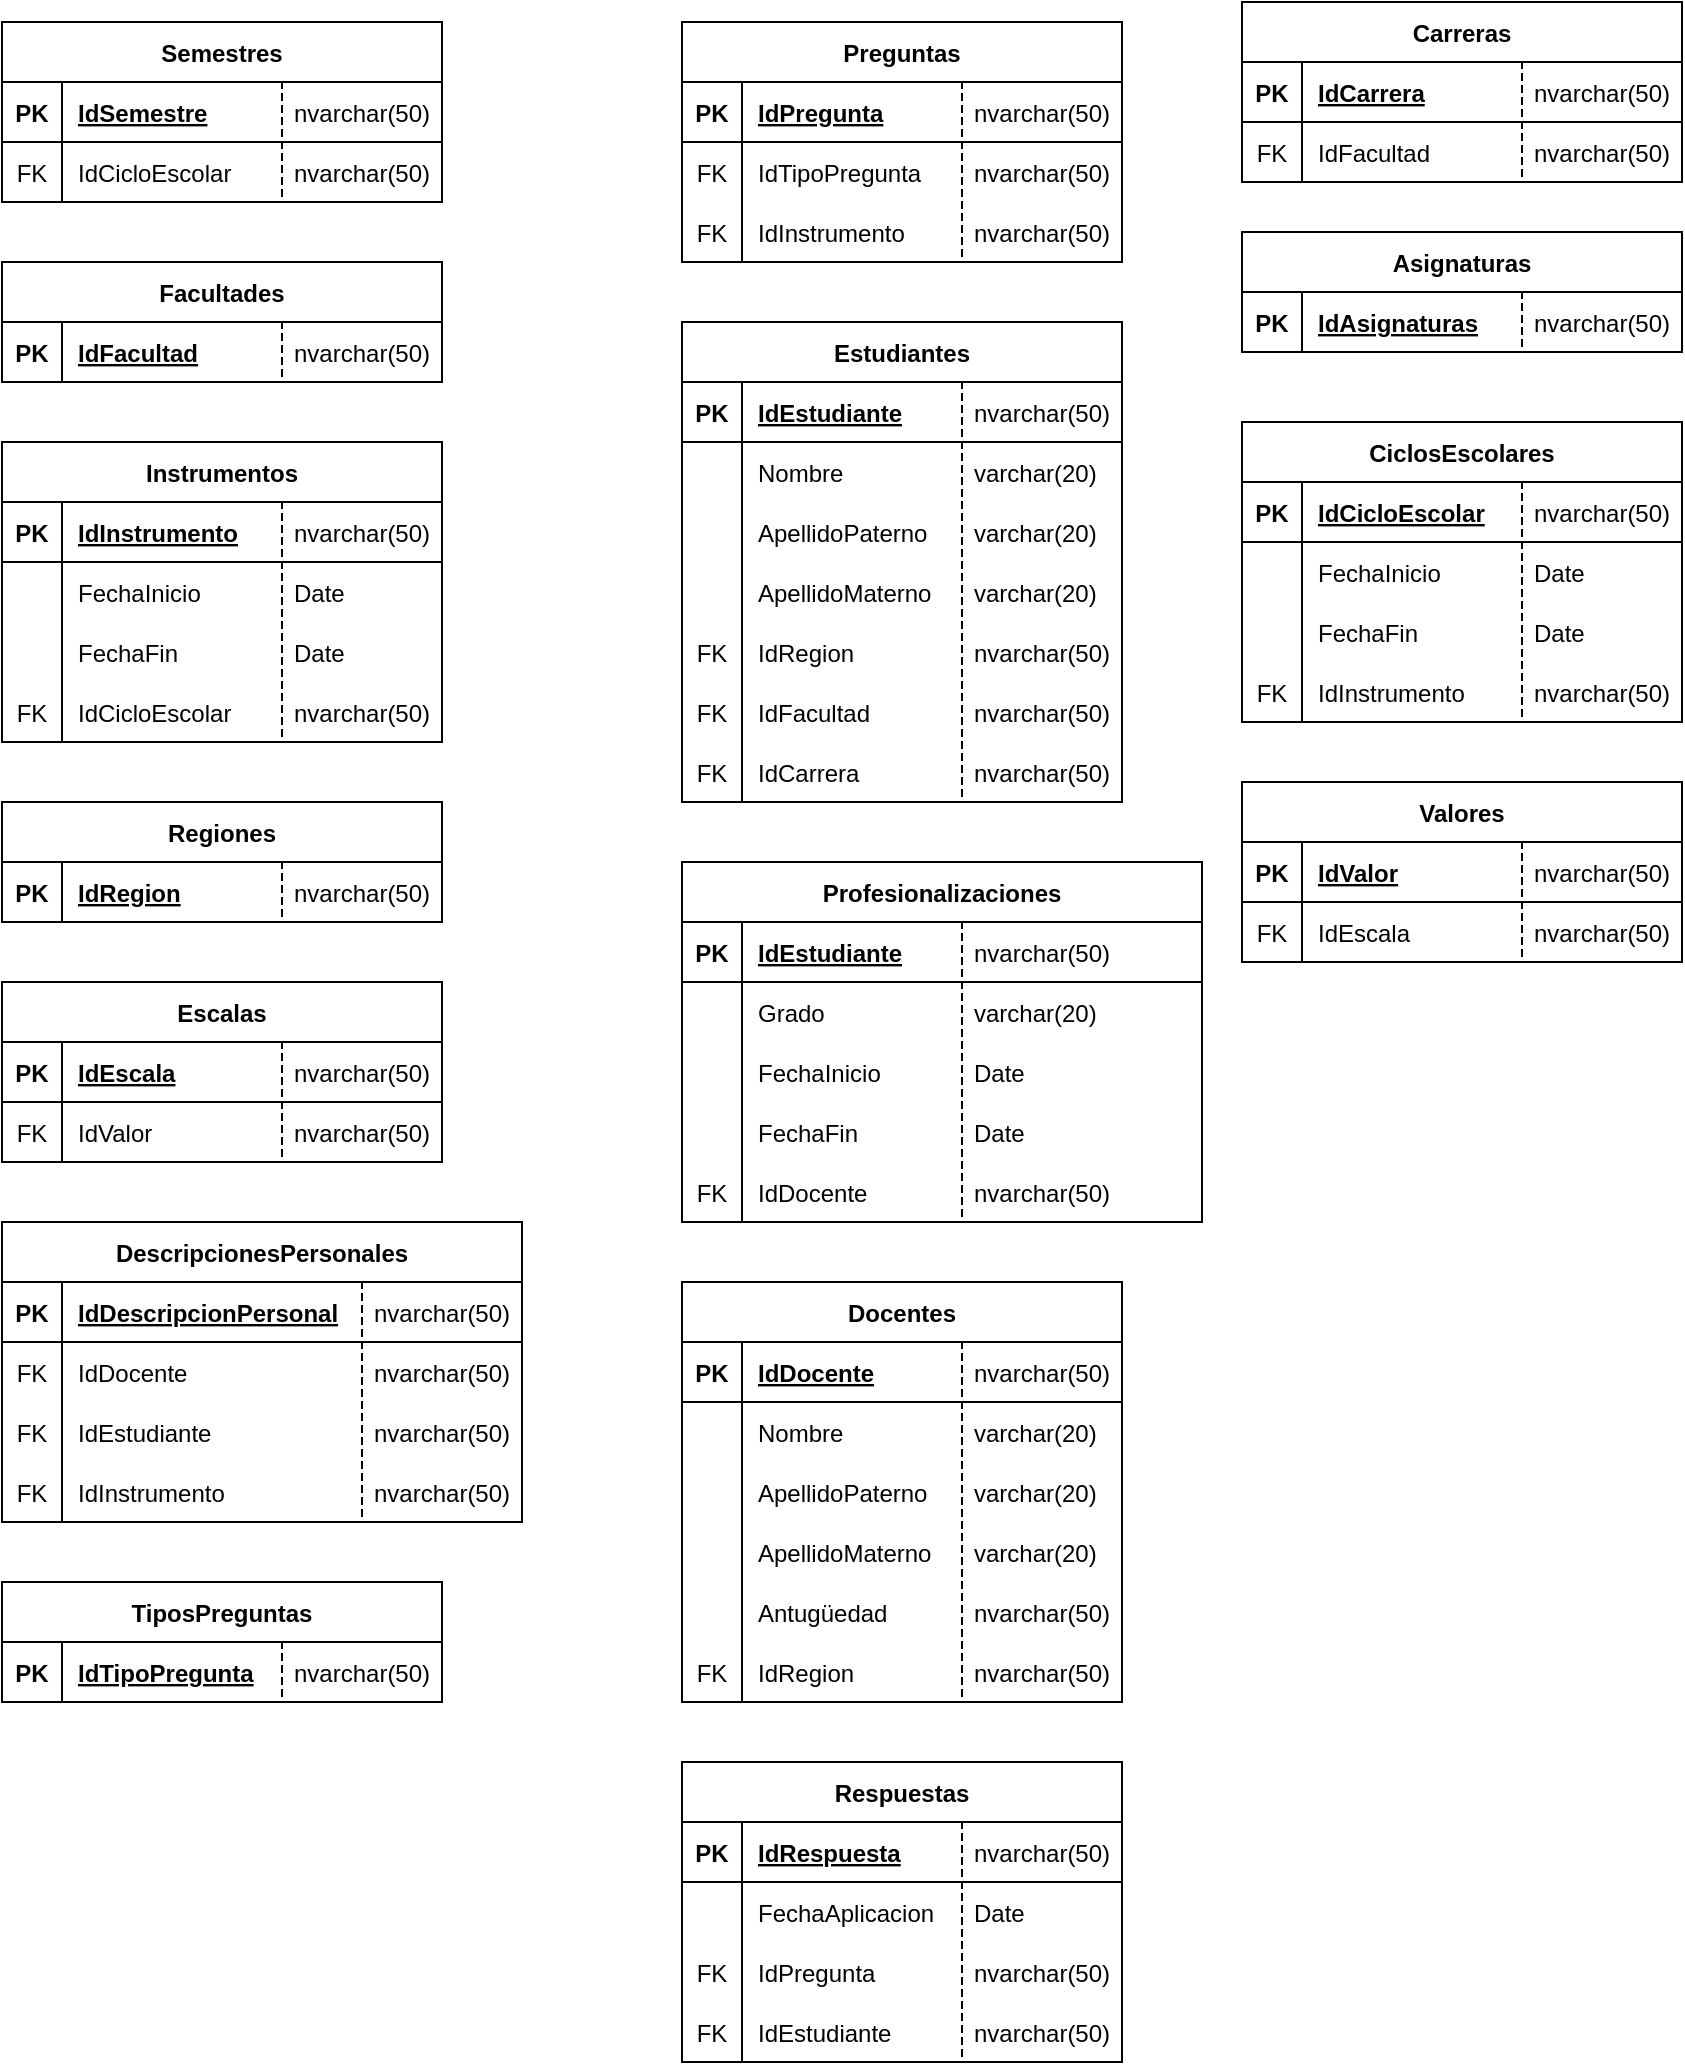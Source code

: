 <mxfile version="20.3.2"><diagram id="C55ir78CXwvMnC2TkxZb" name="Página-1"><mxGraphModel dx="263" dy="633" grid="1" gridSize="10" guides="1" tooltips="1" connect="1" arrows="1" fold="1" page="1" pageScale="1" pageWidth="3000" pageHeight="2000" math="0" shadow="0"><root><mxCell id="0"/><mxCell id="1" parent="0"/><mxCell id="snQD7i-HxotZNfOFh9T0-1" value="Semestres" style="shape=table;startSize=30;container=1;collapsible=1;childLayout=tableLayout;fixedRows=1;rowLines=0;fontStyle=1;align=center;resizeLast=1;" parent="1" vertex="1"><mxGeometry x="20" y="160" width="220" height="90" as="geometry"/></mxCell><mxCell id="snQD7i-HxotZNfOFh9T0-2" value="" style="shape=tableRow;horizontal=0;startSize=0;swimlaneHead=0;swimlaneBody=0;fillColor=none;collapsible=0;dropTarget=0;points=[[0,0.5],[1,0.5]];portConstraint=eastwest;top=0;left=0;right=0;bottom=1;" parent="snQD7i-HxotZNfOFh9T0-1" vertex="1"><mxGeometry y="30" width="220" height="30" as="geometry"/></mxCell><mxCell id="snQD7i-HxotZNfOFh9T0-3" value="PK" style="shape=partialRectangle;connectable=0;fillColor=none;top=0;left=0;bottom=0;right=0;fontStyle=1;overflow=hidden;" parent="snQD7i-HxotZNfOFh9T0-2" vertex="1"><mxGeometry width="30" height="30" as="geometry"><mxRectangle width="30" height="30" as="alternateBounds"/></mxGeometry></mxCell><mxCell id="snQD7i-HxotZNfOFh9T0-4" value="IdSemestre" style="shape=partialRectangle;connectable=0;fillColor=none;top=0;left=0;bottom=0;right=0;align=left;spacingLeft=6;fontStyle=5;overflow=hidden;" parent="snQD7i-HxotZNfOFh9T0-2" vertex="1"><mxGeometry x="30" width="190" height="30" as="geometry"><mxRectangle width="190" height="30" as="alternateBounds"/></mxGeometry></mxCell><mxCell id="snQD7i-HxotZNfOFh9T0-5" value="" style="shape=tableRow;horizontal=0;startSize=0;swimlaneHead=0;swimlaneBody=0;fillColor=none;collapsible=0;dropTarget=0;points=[[0,0.5],[1,0.5]];portConstraint=eastwest;top=0;left=0;right=0;bottom=0;" parent="snQD7i-HxotZNfOFh9T0-1" vertex="1"><mxGeometry y="60" width="220" height="30" as="geometry"/></mxCell><mxCell id="snQD7i-HxotZNfOFh9T0-6" value="" style="shape=partialRectangle;connectable=0;fillColor=none;top=0;left=0;bottom=0;right=0;editable=1;overflow=hidden;" parent="snQD7i-HxotZNfOFh9T0-5" vertex="1"><mxGeometry width="30" height="30" as="geometry"><mxRectangle width="30" height="30" as="alternateBounds"/></mxGeometry></mxCell><mxCell id="snQD7i-HxotZNfOFh9T0-7" value="" style="shape=partialRectangle;connectable=0;fillColor=none;top=0;left=0;bottom=0;right=0;align=left;spacingLeft=6;overflow=hidden;" parent="snQD7i-HxotZNfOFh9T0-5" vertex="1"><mxGeometry x="30" width="190" height="30" as="geometry"><mxRectangle width="190" height="30" as="alternateBounds"/></mxGeometry></mxCell><mxCell id="snQD7i-HxotZNfOFh9T0-14" value="" style="shape=table;startSize=0;container=1;collapsible=1;childLayout=tableLayout;fixedRows=1;rowLines=0;fontStyle=0;align=center;resizeLast=1;strokeColor=none;fillColor=none;collapsible=0;" parent="1" vertex="1"><mxGeometry x="20" y="220" width="180" height="30" as="geometry"/></mxCell><mxCell id="snQD7i-HxotZNfOFh9T0-15" value="" style="shape=tableRow;horizontal=0;startSize=0;swimlaneHead=0;swimlaneBody=0;fillColor=none;collapsible=0;dropTarget=0;points=[[0,0.5],[1,0.5]];portConstraint=eastwest;top=0;left=0;right=0;bottom=0;" parent="snQD7i-HxotZNfOFh9T0-14" vertex="1"><mxGeometry width="180" height="30" as="geometry"/></mxCell><mxCell id="snQD7i-HxotZNfOFh9T0-16" value="FK" style="shape=partialRectangle;connectable=0;fillColor=none;top=0;left=0;bottom=0;right=0;fontStyle=0;overflow=hidden;" parent="snQD7i-HxotZNfOFh9T0-15" vertex="1"><mxGeometry width="30" height="30" as="geometry"><mxRectangle width="30" height="30" as="alternateBounds"/></mxGeometry></mxCell><mxCell id="snQD7i-HxotZNfOFh9T0-17" value="IdCicloEscolar" style="shape=partialRectangle;connectable=0;fillColor=none;top=0;left=0;bottom=0;right=0;align=left;spacingLeft=6;fontStyle=0;overflow=hidden;" parent="snQD7i-HxotZNfOFh9T0-15" vertex="1"><mxGeometry x="30" width="150" height="30" as="geometry"><mxRectangle width="150" height="30" as="alternateBounds"/></mxGeometry></mxCell><mxCell id="snQD7i-HxotZNfOFh9T0-18" value="nvarchar(50)" style="shape=partialRectangle;fillColor=none;align=left;verticalAlign=middle;strokeColor=none;spacingLeft=34;rotatable=0;points=[[0,0.5],[1,0.5]];portConstraint=eastwest;dropTarget=0;" parent="1" vertex="1"><mxGeometry x="130" y="190" width="90" height="30" as="geometry"/></mxCell><mxCell id="snQD7i-HxotZNfOFh9T0-19" value="" style="shape=partialRectangle;top=0;left=0;bottom=0;fillColor=none;stokeWidth=1;dashed=1;align=left;verticalAlign=middle;spacingLeft=4;spacingRight=4;overflow=hidden;rotatable=0;points=[];portConstraint=eastwest;part=1;" parent="snQD7i-HxotZNfOFh9T0-18" vertex="1" connectable="0"><mxGeometry width="30" height="30" as="geometry"/></mxCell><mxCell id="snQD7i-HxotZNfOFh9T0-20" value="nvarchar(50)" style="shape=partialRectangle;fillColor=none;align=left;verticalAlign=middle;strokeColor=none;spacingLeft=34;rotatable=0;points=[[0,0.5],[1,0.5]];portConstraint=eastwest;dropTarget=0;" parent="1" vertex="1"><mxGeometry x="130" y="220" width="90" height="30" as="geometry"/></mxCell><mxCell id="snQD7i-HxotZNfOFh9T0-21" value="" style="shape=partialRectangle;top=0;left=0;bottom=0;fillColor=none;stokeWidth=1;dashed=1;align=left;verticalAlign=middle;spacingLeft=4;spacingRight=4;overflow=hidden;rotatable=0;points=[];portConstraint=eastwest;part=1;" parent="snQD7i-HxotZNfOFh9T0-20" vertex="1" connectable="0"><mxGeometry width="30" height="30" as="geometry"/></mxCell><mxCell id="snQD7i-HxotZNfOFh9T0-24" value="Facultades" style="shape=table;startSize=30;container=1;collapsible=1;childLayout=tableLayout;fixedRows=1;rowLines=0;fontStyle=1;align=center;resizeLast=1;" parent="1" vertex="1"><mxGeometry x="20" y="280" width="220" height="60" as="geometry"/></mxCell><mxCell id="snQD7i-HxotZNfOFh9T0-25" value="" style="shape=tableRow;horizontal=0;startSize=0;swimlaneHead=0;swimlaneBody=0;fillColor=none;collapsible=0;dropTarget=0;points=[[0,0.5],[1,0.5]];portConstraint=eastwest;top=0;left=0;right=0;bottom=1;" parent="snQD7i-HxotZNfOFh9T0-24" vertex="1"><mxGeometry y="30" width="220" height="30" as="geometry"/></mxCell><mxCell id="snQD7i-HxotZNfOFh9T0-26" value="PK" style="shape=partialRectangle;connectable=0;fillColor=none;top=0;left=0;bottom=0;right=0;fontStyle=1;overflow=hidden;" parent="snQD7i-HxotZNfOFh9T0-25" vertex="1"><mxGeometry width="30" height="30" as="geometry"><mxRectangle width="30" height="30" as="alternateBounds"/></mxGeometry></mxCell><mxCell id="snQD7i-HxotZNfOFh9T0-27" value="IdFacultad" style="shape=partialRectangle;connectable=0;fillColor=none;top=0;left=0;bottom=0;right=0;align=left;spacingLeft=6;fontStyle=5;overflow=hidden;" parent="snQD7i-HxotZNfOFh9T0-25" vertex="1"><mxGeometry x="30" width="190" height="30" as="geometry"><mxRectangle width="190" height="30" as="alternateBounds"/></mxGeometry></mxCell><mxCell id="snQD7i-HxotZNfOFh9T0-35" value="nvarchar(50)" style="shape=partialRectangle;fillColor=none;align=left;verticalAlign=middle;strokeColor=none;spacingLeft=34;rotatable=0;points=[[0,0.5],[1,0.5]];portConstraint=eastwest;dropTarget=0;" parent="1" vertex="1"><mxGeometry x="130" y="310" width="90" height="30" as="geometry"/></mxCell><mxCell id="snQD7i-HxotZNfOFh9T0-36" value="" style="shape=partialRectangle;top=0;left=0;bottom=0;fillColor=none;stokeWidth=1;dashed=1;align=left;verticalAlign=middle;spacingLeft=4;spacingRight=4;overflow=hidden;rotatable=0;points=[];portConstraint=eastwest;part=1;" parent="snQD7i-HxotZNfOFh9T0-35" vertex="1" connectable="0"><mxGeometry width="30" height="30" as="geometry"/></mxCell><mxCell id="snQD7i-HxotZNfOFh9T0-39" value="Instrumentos" style="shape=table;startSize=30;container=1;collapsible=1;childLayout=tableLayout;fixedRows=1;rowLines=0;fontStyle=1;align=center;resizeLast=1;" parent="1" vertex="1"><mxGeometry x="20" y="370" width="220" height="150" as="geometry"/></mxCell><mxCell id="snQD7i-HxotZNfOFh9T0-40" value="" style="shape=tableRow;horizontal=0;startSize=0;swimlaneHead=0;swimlaneBody=0;fillColor=none;collapsible=0;dropTarget=0;points=[[0,0.5],[1,0.5]];portConstraint=eastwest;top=0;left=0;right=0;bottom=1;" parent="snQD7i-HxotZNfOFh9T0-39" vertex="1"><mxGeometry y="30" width="220" height="30" as="geometry"/></mxCell><mxCell id="snQD7i-HxotZNfOFh9T0-41" value="PK" style="shape=partialRectangle;connectable=0;fillColor=none;top=0;left=0;bottom=0;right=0;fontStyle=1;overflow=hidden;" parent="snQD7i-HxotZNfOFh9T0-40" vertex="1"><mxGeometry width="30" height="30" as="geometry"><mxRectangle width="30" height="30" as="alternateBounds"/></mxGeometry></mxCell><mxCell id="snQD7i-HxotZNfOFh9T0-42" value="IdInstrumento" style="shape=partialRectangle;connectable=0;fillColor=none;top=0;left=0;bottom=0;right=0;align=left;spacingLeft=6;fontStyle=5;overflow=hidden;" parent="snQD7i-HxotZNfOFh9T0-40" vertex="1"><mxGeometry x="30" width="190" height="30" as="geometry"><mxRectangle width="190" height="30" as="alternateBounds"/></mxGeometry></mxCell><mxCell id="snQD7i-HxotZNfOFh9T0-43" value="" style="shape=tableRow;horizontal=0;startSize=0;swimlaneHead=0;swimlaneBody=0;fillColor=none;collapsible=0;dropTarget=0;points=[[0,0.5],[1,0.5]];portConstraint=eastwest;top=0;left=0;right=0;bottom=0;" parent="snQD7i-HxotZNfOFh9T0-39" vertex="1"><mxGeometry y="60" width="220" height="30" as="geometry"/></mxCell><mxCell id="snQD7i-HxotZNfOFh9T0-44" value="" style="shape=partialRectangle;connectable=0;fillColor=none;top=0;left=0;bottom=0;right=0;editable=1;overflow=hidden;" parent="snQD7i-HxotZNfOFh9T0-43" vertex="1"><mxGeometry width="30" height="30" as="geometry"><mxRectangle width="30" height="30" as="alternateBounds"/></mxGeometry></mxCell><mxCell id="snQD7i-HxotZNfOFh9T0-45" value="" style="shape=partialRectangle;connectable=0;fillColor=none;top=0;left=0;bottom=0;right=0;align=left;spacingLeft=6;overflow=hidden;" parent="snQD7i-HxotZNfOFh9T0-43" vertex="1"><mxGeometry x="30" width="190" height="30" as="geometry"><mxRectangle width="190" height="30" as="alternateBounds"/></mxGeometry></mxCell><mxCell id="snQD7i-HxotZNfOFh9T0-63" value="" style="shape=tableRow;horizontal=0;startSize=0;swimlaneHead=0;swimlaneBody=0;fillColor=none;collapsible=0;dropTarget=0;points=[[0,0.5],[1,0.5]];portConstraint=eastwest;top=0;left=0;right=0;bottom=0;" parent="snQD7i-HxotZNfOFh9T0-39" vertex="1"><mxGeometry y="90" width="220" height="30" as="geometry"/></mxCell><mxCell id="snQD7i-HxotZNfOFh9T0-64" value="" style="shape=partialRectangle;connectable=0;fillColor=none;top=0;left=0;bottom=0;right=0;editable=1;overflow=hidden;" parent="snQD7i-HxotZNfOFh9T0-63" vertex="1"><mxGeometry width="30" height="30" as="geometry"><mxRectangle width="30" height="30" as="alternateBounds"/></mxGeometry></mxCell><mxCell id="snQD7i-HxotZNfOFh9T0-65" value="FechaFin" style="shape=partialRectangle;connectable=0;fillColor=none;top=0;left=0;bottom=0;right=0;align=left;spacingLeft=6;overflow=hidden;" parent="snQD7i-HxotZNfOFh9T0-63" vertex="1"><mxGeometry x="30" width="190" height="30" as="geometry"><mxRectangle width="190" height="30" as="alternateBounds"/></mxGeometry></mxCell><mxCell id="snQD7i-HxotZNfOFh9T0-67" value="" style="shape=tableRow;horizontal=0;startSize=0;swimlaneHead=0;swimlaneBody=0;fillColor=none;collapsible=0;dropTarget=0;points=[[0,0.5],[1,0.5]];portConstraint=eastwest;top=0;left=0;right=0;bottom=0;" parent="snQD7i-HxotZNfOFh9T0-39" vertex="1"><mxGeometry y="120" width="220" height="30" as="geometry"/></mxCell><mxCell id="snQD7i-HxotZNfOFh9T0-68" value="FK" style="shape=partialRectangle;connectable=0;fillColor=none;top=0;left=0;bottom=0;right=0;fontStyle=0;overflow=hidden;" parent="snQD7i-HxotZNfOFh9T0-67" vertex="1"><mxGeometry width="30" height="30" as="geometry"><mxRectangle width="30" height="30" as="alternateBounds"/></mxGeometry></mxCell><mxCell id="snQD7i-HxotZNfOFh9T0-69" value="IdCicloEscolar" style="shape=partialRectangle;connectable=0;fillColor=none;top=0;left=0;bottom=0;right=0;align=left;spacingLeft=6;fontStyle=0;overflow=hidden;" parent="snQD7i-HxotZNfOFh9T0-67" vertex="1"><mxGeometry x="30" width="190" height="30" as="geometry"><mxRectangle width="190" height="30" as="alternateBounds"/></mxGeometry></mxCell><mxCell id="snQD7i-HxotZNfOFh9T0-46" value="" style="shape=table;startSize=0;container=1;collapsible=1;childLayout=tableLayout;fixedRows=1;rowLines=0;fontStyle=0;align=center;resizeLast=1;strokeColor=none;fillColor=none;collapsible=0;" parent="1" vertex="1"><mxGeometry x="20" y="430" width="180" height="30" as="geometry"/></mxCell><mxCell id="snQD7i-HxotZNfOFh9T0-55" value="" style="shape=tableRow;horizontal=0;startSize=0;swimlaneHead=0;swimlaneBody=0;fillColor=none;collapsible=0;dropTarget=0;points=[[0,0.5],[1,0.5]];portConstraint=eastwest;top=0;left=0;right=0;bottom=0;" parent="snQD7i-HxotZNfOFh9T0-46" vertex="1"><mxGeometry width="180" height="30" as="geometry"/></mxCell><mxCell id="snQD7i-HxotZNfOFh9T0-56" value="" style="shape=partialRectangle;connectable=0;fillColor=none;top=0;left=0;bottom=0;right=0;editable=1;overflow=hidden;" parent="snQD7i-HxotZNfOFh9T0-55" vertex="1"><mxGeometry width="30" height="30" as="geometry"><mxRectangle width="30" height="30" as="alternateBounds"/></mxGeometry></mxCell><mxCell id="snQD7i-HxotZNfOFh9T0-57" value="FechaInicio" style="shape=partialRectangle;connectable=0;fillColor=none;top=0;left=0;bottom=0;right=0;align=left;spacingLeft=6;overflow=hidden;" parent="snQD7i-HxotZNfOFh9T0-55" vertex="1"><mxGeometry x="30" width="150" height="30" as="geometry"><mxRectangle width="150" height="30" as="alternateBounds"/></mxGeometry></mxCell><mxCell id="snQD7i-HxotZNfOFh9T0-50" value="nvarchar(50)" style="shape=partialRectangle;fillColor=none;align=left;verticalAlign=middle;strokeColor=none;spacingLeft=34;rotatable=0;points=[[0,0.5],[1,0.5]];portConstraint=eastwest;dropTarget=0;" parent="1" vertex="1"><mxGeometry x="130" y="400" width="90" height="30" as="geometry"/></mxCell><mxCell id="snQD7i-HxotZNfOFh9T0-51" value="" style="shape=partialRectangle;top=0;left=0;bottom=0;fillColor=none;stokeWidth=1;dashed=1;align=left;verticalAlign=middle;spacingLeft=4;spacingRight=4;overflow=hidden;rotatable=0;points=[];portConstraint=eastwest;part=1;" parent="snQD7i-HxotZNfOFh9T0-50" vertex="1" connectable="0"><mxGeometry width="30" height="30" as="geometry"/></mxCell><mxCell id="snQD7i-HxotZNfOFh9T0-52" value="Date" style="shape=partialRectangle;fillColor=none;align=left;verticalAlign=middle;strokeColor=none;spacingLeft=34;rotatable=0;points=[[0,0.5],[1,0.5]];portConstraint=eastwest;dropTarget=0;" parent="1" vertex="1"><mxGeometry x="130" y="430" width="90" height="30" as="geometry"/></mxCell><mxCell id="snQD7i-HxotZNfOFh9T0-53" value="" style="shape=partialRectangle;top=0;left=0;bottom=0;fillColor=none;stokeWidth=1;dashed=1;align=left;verticalAlign=middle;spacingLeft=4;spacingRight=4;overflow=hidden;rotatable=0;points=[];portConstraint=eastwest;part=1;" parent="snQD7i-HxotZNfOFh9T0-52" vertex="1" connectable="0"><mxGeometry width="30" height="30" as="geometry"/></mxCell><mxCell id="snQD7i-HxotZNfOFh9T0-70" value="Date" style="shape=partialRectangle;fillColor=none;align=left;verticalAlign=middle;strokeColor=none;spacingLeft=34;rotatable=0;points=[[0,0.5],[1,0.5]];portConstraint=eastwest;dropTarget=0;" parent="1" vertex="1"><mxGeometry x="130" y="460" width="90" height="30" as="geometry"/></mxCell><mxCell id="snQD7i-HxotZNfOFh9T0-71" value="" style="shape=partialRectangle;top=0;left=0;bottom=0;fillColor=none;stokeWidth=1;dashed=1;align=left;verticalAlign=middle;spacingLeft=4;spacingRight=4;overflow=hidden;rotatable=0;points=[];portConstraint=eastwest;part=1;" parent="snQD7i-HxotZNfOFh9T0-70" vertex="1" connectable="0"><mxGeometry width="30" height="30" as="geometry"/></mxCell><mxCell id="snQD7i-HxotZNfOFh9T0-72" value="nvarchar(50)" style="shape=partialRectangle;fillColor=none;align=left;verticalAlign=middle;strokeColor=none;spacingLeft=34;rotatable=0;points=[[0,0.5],[1,0.5]];portConstraint=eastwest;dropTarget=0;" parent="1" vertex="1"><mxGeometry x="130" y="490" width="90" height="30" as="geometry"/></mxCell><mxCell id="snQD7i-HxotZNfOFh9T0-73" value="" style="shape=partialRectangle;top=0;left=0;bottom=0;fillColor=none;stokeWidth=1;dashed=1;align=left;verticalAlign=middle;spacingLeft=4;spacingRight=4;overflow=hidden;rotatable=0;points=[];portConstraint=eastwest;part=1;" parent="snQD7i-HxotZNfOFh9T0-72" vertex="1" connectable="0"><mxGeometry width="30" height="30" as="geometry"/></mxCell><mxCell id="snQD7i-HxotZNfOFh9T0-74" value="Regiones" style="shape=table;startSize=30;container=1;collapsible=1;childLayout=tableLayout;fixedRows=1;rowLines=0;fontStyle=1;align=center;resizeLast=1;" parent="1" vertex="1"><mxGeometry x="20" y="550" width="220" height="60" as="geometry"/></mxCell><mxCell id="snQD7i-HxotZNfOFh9T0-75" value="" style="shape=tableRow;horizontal=0;startSize=0;swimlaneHead=0;swimlaneBody=0;fillColor=none;collapsible=0;dropTarget=0;points=[[0,0.5],[1,0.5]];portConstraint=eastwest;top=0;left=0;right=0;bottom=1;" parent="snQD7i-HxotZNfOFh9T0-74" vertex="1"><mxGeometry y="30" width="220" height="30" as="geometry"/></mxCell><mxCell id="snQD7i-HxotZNfOFh9T0-76" value="PK" style="shape=partialRectangle;connectable=0;fillColor=none;top=0;left=0;bottom=0;right=0;fontStyle=1;overflow=hidden;" parent="snQD7i-HxotZNfOFh9T0-75" vertex="1"><mxGeometry width="30" height="30" as="geometry"><mxRectangle width="30" height="30" as="alternateBounds"/></mxGeometry></mxCell><mxCell id="snQD7i-HxotZNfOFh9T0-77" value="IdRegion" style="shape=partialRectangle;connectable=0;fillColor=none;top=0;left=0;bottom=0;right=0;align=left;spacingLeft=6;fontStyle=5;overflow=hidden;" parent="snQD7i-HxotZNfOFh9T0-75" vertex="1"><mxGeometry x="30" width="190" height="30" as="geometry"><mxRectangle width="190" height="30" as="alternateBounds"/></mxGeometry></mxCell><mxCell id="snQD7i-HxotZNfOFh9T0-78" value="nvarchar(50)" style="shape=partialRectangle;fillColor=none;align=left;verticalAlign=middle;strokeColor=none;spacingLeft=34;rotatable=0;points=[[0,0.5],[1,0.5]];portConstraint=eastwest;dropTarget=0;" parent="1" vertex="1"><mxGeometry x="130" y="580" width="90" height="30" as="geometry"/></mxCell><mxCell id="snQD7i-HxotZNfOFh9T0-79" value="" style="shape=partialRectangle;top=0;left=0;bottom=0;fillColor=none;stokeWidth=1;dashed=1;align=left;verticalAlign=middle;spacingLeft=4;spacingRight=4;overflow=hidden;rotatable=0;points=[];portConstraint=eastwest;part=1;" parent="snQD7i-HxotZNfOFh9T0-78" vertex="1" connectable="0"><mxGeometry width="30" height="30" as="geometry"/></mxCell><mxCell id="snQD7i-HxotZNfOFh9T0-80" value="Escalas" style="shape=table;startSize=30;container=1;collapsible=1;childLayout=tableLayout;fixedRows=1;rowLines=0;fontStyle=1;align=center;resizeLast=1;" parent="1" vertex="1"><mxGeometry x="20" y="640" width="220" height="90" as="geometry"/></mxCell><mxCell id="snQD7i-HxotZNfOFh9T0-81" value="" style="shape=tableRow;horizontal=0;startSize=0;swimlaneHead=0;swimlaneBody=0;fillColor=none;collapsible=0;dropTarget=0;points=[[0,0.5],[1,0.5]];portConstraint=eastwest;top=0;left=0;right=0;bottom=1;" parent="snQD7i-HxotZNfOFh9T0-80" vertex="1"><mxGeometry y="30" width="220" height="30" as="geometry"/></mxCell><mxCell id="snQD7i-HxotZNfOFh9T0-82" value="PK" style="shape=partialRectangle;connectable=0;fillColor=none;top=0;left=0;bottom=0;right=0;fontStyle=1;overflow=hidden;" parent="snQD7i-HxotZNfOFh9T0-81" vertex="1"><mxGeometry width="30" height="30" as="geometry"><mxRectangle width="30" height="30" as="alternateBounds"/></mxGeometry></mxCell><mxCell id="snQD7i-HxotZNfOFh9T0-83" value="IdEscala" style="shape=partialRectangle;connectable=0;fillColor=none;top=0;left=0;bottom=0;right=0;align=left;spacingLeft=6;fontStyle=5;overflow=hidden;" parent="snQD7i-HxotZNfOFh9T0-81" vertex="1"><mxGeometry x="30" width="190" height="30" as="geometry"><mxRectangle width="190" height="30" as="alternateBounds"/></mxGeometry></mxCell><mxCell id="snQD7i-HxotZNfOFh9T0-84" value="" style="shape=tableRow;horizontal=0;startSize=0;swimlaneHead=0;swimlaneBody=0;fillColor=none;collapsible=0;dropTarget=0;points=[[0,0.5],[1,0.5]];portConstraint=eastwest;top=0;left=0;right=0;bottom=0;" parent="snQD7i-HxotZNfOFh9T0-80" vertex="1"><mxGeometry y="60" width="220" height="30" as="geometry"/></mxCell><mxCell id="snQD7i-HxotZNfOFh9T0-85" value="" style="shape=partialRectangle;connectable=0;fillColor=none;top=0;left=0;bottom=0;right=0;editable=1;overflow=hidden;" parent="snQD7i-HxotZNfOFh9T0-84" vertex="1"><mxGeometry width="30" height="30" as="geometry"><mxRectangle width="30" height="30" as="alternateBounds"/></mxGeometry></mxCell><mxCell id="snQD7i-HxotZNfOFh9T0-86" value="" style="shape=partialRectangle;connectable=0;fillColor=none;top=0;left=0;bottom=0;right=0;align=left;spacingLeft=6;overflow=hidden;" parent="snQD7i-HxotZNfOFh9T0-84" vertex="1"><mxGeometry x="30" width="190" height="30" as="geometry"><mxRectangle width="190" height="30" as="alternateBounds"/></mxGeometry></mxCell><mxCell id="snQD7i-HxotZNfOFh9T0-87" value="" style="shape=table;startSize=0;container=1;collapsible=1;childLayout=tableLayout;fixedRows=1;rowLines=0;fontStyle=0;align=center;resizeLast=1;strokeColor=none;fillColor=none;collapsible=0;" parent="1" vertex="1"><mxGeometry x="20" y="700" width="180" height="30" as="geometry"/></mxCell><mxCell id="snQD7i-HxotZNfOFh9T0-88" value="" style="shape=tableRow;horizontal=0;startSize=0;swimlaneHead=0;swimlaneBody=0;fillColor=none;collapsible=0;dropTarget=0;points=[[0,0.5],[1,0.5]];portConstraint=eastwest;top=0;left=0;right=0;bottom=0;" parent="snQD7i-HxotZNfOFh9T0-87" vertex="1"><mxGeometry width="180" height="30" as="geometry"/></mxCell><mxCell id="snQD7i-HxotZNfOFh9T0-89" value="FK" style="shape=partialRectangle;connectable=0;fillColor=none;top=0;left=0;bottom=0;right=0;fontStyle=0;overflow=hidden;" parent="snQD7i-HxotZNfOFh9T0-88" vertex="1"><mxGeometry width="30" height="30" as="geometry"><mxRectangle width="30" height="30" as="alternateBounds"/></mxGeometry></mxCell><mxCell id="snQD7i-HxotZNfOFh9T0-90" value="IdValor" style="shape=partialRectangle;connectable=0;fillColor=none;top=0;left=0;bottom=0;right=0;align=left;spacingLeft=6;fontStyle=0;overflow=hidden;" parent="snQD7i-HxotZNfOFh9T0-88" vertex="1"><mxGeometry x="30" width="150" height="30" as="geometry"><mxRectangle width="150" height="30" as="alternateBounds"/></mxGeometry></mxCell><mxCell id="snQD7i-HxotZNfOFh9T0-91" value="nvarchar(50)" style="shape=partialRectangle;fillColor=none;align=left;verticalAlign=middle;strokeColor=none;spacingLeft=34;rotatable=0;points=[[0,0.5],[1,0.5]];portConstraint=eastwest;dropTarget=0;" parent="1" vertex="1"><mxGeometry x="130" y="670" width="90" height="30" as="geometry"/></mxCell><mxCell id="snQD7i-HxotZNfOFh9T0-92" value="" style="shape=partialRectangle;top=0;left=0;bottom=0;fillColor=none;stokeWidth=1;dashed=1;align=left;verticalAlign=middle;spacingLeft=4;spacingRight=4;overflow=hidden;rotatable=0;points=[];portConstraint=eastwest;part=1;" parent="snQD7i-HxotZNfOFh9T0-91" vertex="1" connectable="0"><mxGeometry width="30" height="30" as="geometry"/></mxCell><mxCell id="snQD7i-HxotZNfOFh9T0-93" value="nvarchar(50)" style="shape=partialRectangle;fillColor=none;align=left;verticalAlign=middle;strokeColor=none;spacingLeft=34;rotatable=0;points=[[0,0.5],[1,0.5]];portConstraint=eastwest;dropTarget=0;" parent="1" vertex="1"><mxGeometry x="130" y="700" width="90" height="30" as="geometry"/></mxCell><mxCell id="snQD7i-HxotZNfOFh9T0-94" value="" style="shape=partialRectangle;top=0;left=0;bottom=0;fillColor=none;stokeWidth=1;dashed=1;align=left;verticalAlign=middle;spacingLeft=4;spacingRight=4;overflow=hidden;rotatable=0;points=[];portConstraint=eastwest;part=1;" parent="snQD7i-HxotZNfOFh9T0-93" vertex="1" connectable="0"><mxGeometry width="30" height="30" as="geometry"/></mxCell><mxCell id="snQD7i-HxotZNfOFh9T0-95" value="DescripcionesPersonales" style="shape=table;startSize=30;container=1;collapsible=1;childLayout=tableLayout;fixedRows=1;rowLines=0;fontStyle=1;align=center;resizeLast=1;" parent="1" vertex="1"><mxGeometry x="20" y="760" width="260" height="150" as="geometry"/></mxCell><mxCell id="snQD7i-HxotZNfOFh9T0-96" value="" style="shape=tableRow;horizontal=0;startSize=0;swimlaneHead=0;swimlaneBody=0;fillColor=none;collapsible=0;dropTarget=0;points=[[0,0.5],[1,0.5]];portConstraint=eastwest;top=0;left=0;right=0;bottom=1;" parent="snQD7i-HxotZNfOFh9T0-95" vertex="1"><mxGeometry y="30" width="260" height="30" as="geometry"/></mxCell><mxCell id="snQD7i-HxotZNfOFh9T0-97" value="PK" style="shape=partialRectangle;connectable=0;fillColor=none;top=0;left=0;bottom=0;right=0;fontStyle=1;overflow=hidden;" parent="snQD7i-HxotZNfOFh9T0-96" vertex="1"><mxGeometry width="30" height="30" as="geometry"><mxRectangle width="30" height="30" as="alternateBounds"/></mxGeometry></mxCell><mxCell id="snQD7i-HxotZNfOFh9T0-98" value="IdDescripcionPersonal" style="shape=partialRectangle;connectable=0;fillColor=none;top=0;left=0;bottom=0;right=0;align=left;spacingLeft=6;fontStyle=5;overflow=hidden;" parent="snQD7i-HxotZNfOFh9T0-96" vertex="1"><mxGeometry x="30" width="230" height="30" as="geometry"><mxRectangle width="230" height="30" as="alternateBounds"/></mxGeometry></mxCell><mxCell id="snQD7i-HxotZNfOFh9T0-103" value="" style="shape=tableRow;horizontal=0;startSize=0;swimlaneHead=0;swimlaneBody=0;fillColor=none;collapsible=0;dropTarget=0;points=[[0,0.5],[1,0.5]];portConstraint=eastwest;top=0;left=0;right=0;bottom=0;" parent="snQD7i-HxotZNfOFh9T0-95" vertex="1"><mxGeometry y="60" width="260" height="30" as="geometry"/></mxCell><mxCell id="snQD7i-HxotZNfOFh9T0-104" value="FK" style="shape=partialRectangle;connectable=0;fillColor=none;top=0;left=0;bottom=0;right=0;fontStyle=0;overflow=hidden;" parent="snQD7i-HxotZNfOFh9T0-103" vertex="1"><mxGeometry width="30" height="30" as="geometry"><mxRectangle width="30" height="30" as="alternateBounds"/></mxGeometry></mxCell><mxCell id="snQD7i-HxotZNfOFh9T0-105" value="IdDocente" style="shape=partialRectangle;connectable=0;fillColor=none;top=0;left=0;bottom=0;right=0;align=left;spacingLeft=6;fontStyle=0;overflow=hidden;" parent="snQD7i-HxotZNfOFh9T0-103" vertex="1"><mxGeometry x="30" width="230" height="30" as="geometry"><mxRectangle width="230" height="30" as="alternateBounds"/></mxGeometry></mxCell><mxCell id="snQD7i-HxotZNfOFh9T0-111" value="" style="shape=tableRow;horizontal=0;startSize=0;swimlaneHead=0;swimlaneBody=0;fillColor=none;collapsible=0;dropTarget=0;points=[[0,0.5],[1,0.5]];portConstraint=eastwest;top=0;left=0;right=0;bottom=0;" parent="snQD7i-HxotZNfOFh9T0-95" vertex="1"><mxGeometry y="90" width="260" height="30" as="geometry"/></mxCell><mxCell id="snQD7i-HxotZNfOFh9T0-112" value="FK" style="shape=partialRectangle;connectable=0;fillColor=none;top=0;left=0;bottom=0;right=0;fontStyle=0;overflow=hidden;" parent="snQD7i-HxotZNfOFh9T0-111" vertex="1"><mxGeometry width="30" height="30" as="geometry"><mxRectangle width="30" height="30" as="alternateBounds"/></mxGeometry></mxCell><mxCell id="snQD7i-HxotZNfOFh9T0-113" value="IdEstudiante" style="shape=partialRectangle;connectable=0;fillColor=none;top=0;left=0;bottom=0;right=0;align=left;spacingLeft=6;fontStyle=0;overflow=hidden;" parent="snQD7i-HxotZNfOFh9T0-111" vertex="1"><mxGeometry x="30" width="230" height="30" as="geometry"><mxRectangle width="230" height="30" as="alternateBounds"/></mxGeometry></mxCell><mxCell id="snQD7i-HxotZNfOFh9T0-115" value="" style="shape=tableRow;horizontal=0;startSize=0;swimlaneHead=0;swimlaneBody=0;fillColor=none;collapsible=0;dropTarget=0;points=[[0,0.5],[1,0.5]];portConstraint=eastwest;top=0;left=0;right=0;bottom=0;" parent="snQD7i-HxotZNfOFh9T0-95" vertex="1"><mxGeometry y="120" width="260" height="30" as="geometry"/></mxCell><mxCell id="snQD7i-HxotZNfOFh9T0-116" value="FK" style="shape=partialRectangle;connectable=0;fillColor=none;top=0;left=0;bottom=0;right=0;fontStyle=0;overflow=hidden;" parent="snQD7i-HxotZNfOFh9T0-115" vertex="1"><mxGeometry width="30" height="30" as="geometry"><mxRectangle width="30" height="30" as="alternateBounds"/></mxGeometry></mxCell><mxCell id="snQD7i-HxotZNfOFh9T0-117" value="IdInstrumento" style="shape=partialRectangle;connectable=0;fillColor=none;top=0;left=0;bottom=0;right=0;align=left;spacingLeft=6;fontStyle=0;overflow=hidden;" parent="snQD7i-HxotZNfOFh9T0-115" vertex="1"><mxGeometry x="30" width="230" height="30" as="geometry"><mxRectangle width="230" height="30" as="alternateBounds"/></mxGeometry></mxCell><mxCell id="snQD7i-HxotZNfOFh9T0-106" value="nvarchar(50)" style="shape=partialRectangle;fillColor=none;align=left;verticalAlign=middle;strokeColor=none;spacingLeft=34;rotatable=0;points=[[0,0.5],[1,0.5]];portConstraint=eastwest;dropTarget=0;" parent="1" vertex="1"><mxGeometry x="170" y="790" width="90" height="30" as="geometry"/></mxCell><mxCell id="snQD7i-HxotZNfOFh9T0-107" value="" style="shape=partialRectangle;top=0;left=0;bottom=0;fillColor=none;stokeWidth=1;dashed=1;align=left;verticalAlign=middle;spacingLeft=4;spacingRight=4;overflow=hidden;rotatable=0;points=[];portConstraint=eastwest;part=1;" parent="snQD7i-HxotZNfOFh9T0-106" vertex="1" connectable="0"><mxGeometry width="30" height="30" as="geometry"/></mxCell><mxCell id="snQD7i-HxotZNfOFh9T0-108" value="nvarchar(50)" style="shape=partialRectangle;fillColor=none;align=left;verticalAlign=middle;strokeColor=none;spacingLeft=34;rotatable=0;points=[[0,0.5],[1,0.5]];portConstraint=eastwest;dropTarget=0;" parent="1" vertex="1"><mxGeometry x="170" y="820" width="90" height="30" as="geometry"/></mxCell><mxCell id="snQD7i-HxotZNfOFh9T0-109" value="" style="shape=partialRectangle;top=0;left=0;bottom=0;fillColor=none;stokeWidth=1;dashed=1;align=left;verticalAlign=middle;spacingLeft=4;spacingRight=4;overflow=hidden;rotatable=0;points=[];portConstraint=eastwest;part=1;" parent="snQD7i-HxotZNfOFh9T0-108" vertex="1" connectable="0"><mxGeometry width="30" height="30" as="geometry"/></mxCell><mxCell id="snQD7i-HxotZNfOFh9T0-118" value="nvarchar(50)" style="shape=partialRectangle;fillColor=none;align=left;verticalAlign=middle;strokeColor=none;spacingLeft=34;rotatable=0;points=[[0,0.5],[1,0.5]];portConstraint=eastwest;dropTarget=0;" parent="1" vertex="1"><mxGeometry x="170" y="850" width="90" height="30" as="geometry"/></mxCell><mxCell id="snQD7i-HxotZNfOFh9T0-119" value="" style="shape=partialRectangle;top=0;left=0;bottom=0;fillColor=none;stokeWidth=1;dashed=1;align=left;verticalAlign=middle;spacingLeft=4;spacingRight=4;overflow=hidden;rotatable=0;points=[];portConstraint=eastwest;part=1;" parent="snQD7i-HxotZNfOFh9T0-118" vertex="1" connectable="0"><mxGeometry width="30" height="30" as="geometry"/></mxCell><mxCell id="snQD7i-HxotZNfOFh9T0-120" value="nvarchar(50)" style="shape=partialRectangle;fillColor=none;align=left;verticalAlign=middle;strokeColor=none;spacingLeft=34;rotatable=0;points=[[0,0.5],[1,0.5]];portConstraint=eastwest;dropTarget=0;" parent="1" vertex="1"><mxGeometry x="170" y="880" width="90" height="30" as="geometry"/></mxCell><mxCell id="snQD7i-HxotZNfOFh9T0-121" value="" style="shape=partialRectangle;top=0;left=0;bottom=0;fillColor=none;stokeWidth=1;dashed=1;align=left;verticalAlign=middle;spacingLeft=4;spacingRight=4;overflow=hidden;rotatable=0;points=[];portConstraint=eastwest;part=1;" parent="snQD7i-HxotZNfOFh9T0-120" vertex="1" connectable="0"><mxGeometry width="30" height="30" as="geometry"/></mxCell><mxCell id="snQD7i-HxotZNfOFh9T0-122" value="TiposPreguntas" style="shape=table;startSize=30;container=1;collapsible=1;childLayout=tableLayout;fixedRows=1;rowLines=0;fontStyle=1;align=center;resizeLast=1;" parent="1" vertex="1"><mxGeometry x="20" y="940" width="220" height="60" as="geometry"/></mxCell><mxCell id="snQD7i-HxotZNfOFh9T0-123" value="" style="shape=tableRow;horizontal=0;startSize=0;swimlaneHead=0;swimlaneBody=0;fillColor=none;collapsible=0;dropTarget=0;points=[[0,0.5],[1,0.5]];portConstraint=eastwest;top=0;left=0;right=0;bottom=1;" parent="snQD7i-HxotZNfOFh9T0-122" vertex="1"><mxGeometry y="30" width="220" height="30" as="geometry"/></mxCell><mxCell id="snQD7i-HxotZNfOFh9T0-124" value="PK" style="shape=partialRectangle;connectable=0;fillColor=none;top=0;left=0;bottom=0;right=0;fontStyle=1;overflow=hidden;" parent="snQD7i-HxotZNfOFh9T0-123" vertex="1"><mxGeometry width="30" height="30" as="geometry"><mxRectangle width="30" height="30" as="alternateBounds"/></mxGeometry></mxCell><mxCell id="snQD7i-HxotZNfOFh9T0-125" value="IdTipoPregunta" style="shape=partialRectangle;connectable=0;fillColor=none;top=0;left=0;bottom=0;right=0;align=left;spacingLeft=6;fontStyle=5;overflow=hidden;" parent="snQD7i-HxotZNfOFh9T0-123" vertex="1"><mxGeometry x="30" width="190" height="30" as="geometry"><mxRectangle width="190" height="30" as="alternateBounds"/></mxGeometry></mxCell><mxCell id="snQD7i-HxotZNfOFh9T0-126" value="nvarchar(50)" style="shape=partialRectangle;fillColor=none;align=left;verticalAlign=middle;strokeColor=none;spacingLeft=34;rotatable=0;points=[[0,0.5],[1,0.5]];portConstraint=eastwest;dropTarget=0;" parent="1" vertex="1"><mxGeometry x="130" y="970" width="90" height="30" as="geometry"/></mxCell><mxCell id="snQD7i-HxotZNfOFh9T0-127" value="" style="shape=partialRectangle;top=0;left=0;bottom=0;fillColor=none;stokeWidth=1;dashed=1;align=left;verticalAlign=middle;spacingLeft=4;spacingRight=4;overflow=hidden;rotatable=0;points=[];portConstraint=eastwest;part=1;" parent="snQD7i-HxotZNfOFh9T0-126" vertex="1" connectable="0"><mxGeometry width="30" height="30" as="geometry"/></mxCell><mxCell id="snQD7i-HxotZNfOFh9T0-133" value="Preguntas" style="shape=table;startSize=30;container=1;collapsible=1;childLayout=tableLayout;fixedRows=1;rowLines=0;fontStyle=1;align=center;resizeLast=1;" parent="1" vertex="1"><mxGeometry x="360" y="160" width="220" height="120" as="geometry"/></mxCell><mxCell id="snQD7i-HxotZNfOFh9T0-134" value="" style="shape=tableRow;horizontal=0;startSize=0;swimlaneHead=0;swimlaneBody=0;fillColor=none;collapsible=0;dropTarget=0;points=[[0,0.5],[1,0.5]];portConstraint=eastwest;top=0;left=0;right=0;bottom=1;" parent="snQD7i-HxotZNfOFh9T0-133" vertex="1"><mxGeometry y="30" width="220" height="30" as="geometry"/></mxCell><mxCell id="snQD7i-HxotZNfOFh9T0-135" value="PK" style="shape=partialRectangle;connectable=0;fillColor=none;top=0;left=0;bottom=0;right=0;fontStyle=1;overflow=hidden;" parent="snQD7i-HxotZNfOFh9T0-134" vertex="1"><mxGeometry width="30" height="30" as="geometry"><mxRectangle width="30" height="30" as="alternateBounds"/></mxGeometry></mxCell><mxCell id="snQD7i-HxotZNfOFh9T0-136" value="IdPregunta" style="shape=partialRectangle;connectable=0;fillColor=none;top=0;left=0;bottom=0;right=0;align=left;spacingLeft=6;fontStyle=5;overflow=hidden;" parent="snQD7i-HxotZNfOFh9T0-134" vertex="1"><mxGeometry x="30" width="190" height="30" as="geometry"><mxRectangle width="190" height="30" as="alternateBounds"/></mxGeometry></mxCell><mxCell id="snQD7i-HxotZNfOFh9T0-137" value="" style="shape=tableRow;horizontal=0;startSize=0;swimlaneHead=0;swimlaneBody=0;fillColor=none;collapsible=0;dropTarget=0;points=[[0,0.5],[1,0.5]];portConstraint=eastwest;top=0;left=0;right=0;bottom=0;" parent="snQD7i-HxotZNfOFh9T0-133" vertex="1"><mxGeometry y="60" width="220" height="60" as="geometry"/></mxCell><mxCell id="snQD7i-HxotZNfOFh9T0-138" value="" style="shape=partialRectangle;connectable=0;fillColor=none;top=0;left=0;bottom=0;right=0;editable=1;overflow=hidden;" parent="snQD7i-HxotZNfOFh9T0-137" vertex="1"><mxGeometry width="30" height="60" as="geometry"><mxRectangle width="30" height="60" as="alternateBounds"/></mxGeometry></mxCell><mxCell id="snQD7i-HxotZNfOFh9T0-139" value="" style="shape=partialRectangle;connectable=0;fillColor=none;top=0;left=0;bottom=0;right=0;align=left;spacingLeft=6;overflow=hidden;" parent="snQD7i-HxotZNfOFh9T0-137" vertex="1"><mxGeometry x="30" width="190" height="60" as="geometry"><mxRectangle width="190" height="60" as="alternateBounds"/></mxGeometry></mxCell><mxCell id="snQD7i-HxotZNfOFh9T0-140" value="" style="shape=table;startSize=0;container=1;collapsible=1;childLayout=tableLayout;fixedRows=1;rowLines=0;fontStyle=0;align=center;resizeLast=1;strokeColor=none;fillColor=none;collapsible=0;" parent="1" vertex="1"><mxGeometry x="360" y="220" width="180" height="60" as="geometry"/></mxCell><mxCell id="snQD7i-HxotZNfOFh9T0-141" value="" style="shape=tableRow;horizontal=0;startSize=0;swimlaneHead=0;swimlaneBody=0;fillColor=none;collapsible=0;dropTarget=0;points=[[0,0.5],[1,0.5]];portConstraint=eastwest;top=0;left=0;right=0;bottom=0;" parent="snQD7i-HxotZNfOFh9T0-140" vertex="1"><mxGeometry width="180" height="30" as="geometry"/></mxCell><mxCell id="snQD7i-HxotZNfOFh9T0-142" value="FK" style="shape=partialRectangle;connectable=0;fillColor=none;top=0;left=0;bottom=0;right=0;fontStyle=0;overflow=hidden;" parent="snQD7i-HxotZNfOFh9T0-141" vertex="1"><mxGeometry width="30" height="30" as="geometry"><mxRectangle width="30" height="30" as="alternateBounds"/></mxGeometry></mxCell><mxCell id="snQD7i-HxotZNfOFh9T0-143" value="IdTipoPregunta" style="shape=partialRectangle;connectable=0;fillColor=none;top=0;left=0;bottom=0;right=0;align=left;spacingLeft=6;fontStyle=0;overflow=hidden;" parent="snQD7i-HxotZNfOFh9T0-141" vertex="1"><mxGeometry x="30" width="150" height="30" as="geometry"><mxRectangle width="150" height="30" as="alternateBounds"/></mxGeometry></mxCell><mxCell id="snQD7i-HxotZNfOFh9T0-149" value="" style="shape=tableRow;horizontal=0;startSize=0;swimlaneHead=0;swimlaneBody=0;fillColor=none;collapsible=0;dropTarget=0;points=[[0,0.5],[1,0.5]];portConstraint=eastwest;top=0;left=0;right=0;bottom=0;" parent="snQD7i-HxotZNfOFh9T0-140" vertex="1"><mxGeometry y="30" width="180" height="30" as="geometry"/></mxCell><mxCell id="snQD7i-HxotZNfOFh9T0-150" value="FK" style="shape=partialRectangle;connectable=0;fillColor=none;top=0;left=0;bottom=0;right=0;fontStyle=0;overflow=hidden;" parent="snQD7i-HxotZNfOFh9T0-149" vertex="1"><mxGeometry width="30" height="30" as="geometry"><mxRectangle width="30" height="30" as="alternateBounds"/></mxGeometry></mxCell><mxCell id="snQD7i-HxotZNfOFh9T0-151" value="IdInstrumento" style="shape=partialRectangle;connectable=0;fillColor=none;top=0;left=0;bottom=0;right=0;align=left;spacingLeft=6;fontStyle=0;overflow=hidden;" parent="snQD7i-HxotZNfOFh9T0-149" vertex="1"><mxGeometry x="30" width="150" height="30" as="geometry"><mxRectangle width="150" height="30" as="alternateBounds"/></mxGeometry></mxCell><mxCell id="snQD7i-HxotZNfOFh9T0-144" value="nvarchar(50)" style="shape=partialRectangle;fillColor=none;align=left;verticalAlign=middle;strokeColor=none;spacingLeft=34;rotatable=0;points=[[0,0.5],[1,0.5]];portConstraint=eastwest;dropTarget=0;" parent="1" vertex="1"><mxGeometry x="470" y="190" width="90" height="30" as="geometry"/></mxCell><mxCell id="snQD7i-HxotZNfOFh9T0-145" value="" style="shape=partialRectangle;top=0;left=0;bottom=0;fillColor=none;stokeWidth=1;dashed=1;align=left;verticalAlign=middle;spacingLeft=4;spacingRight=4;overflow=hidden;rotatable=0;points=[];portConstraint=eastwest;part=1;" parent="snQD7i-HxotZNfOFh9T0-144" vertex="1" connectable="0"><mxGeometry width="30" height="30" as="geometry"/></mxCell><mxCell id="snQD7i-HxotZNfOFh9T0-146" value="nvarchar(50)" style="shape=partialRectangle;fillColor=none;align=left;verticalAlign=middle;strokeColor=none;spacingLeft=34;rotatable=0;points=[[0,0.5],[1,0.5]];portConstraint=eastwest;dropTarget=0;" parent="1" vertex="1"><mxGeometry x="470" y="220" width="90" height="30" as="geometry"/></mxCell><mxCell id="snQD7i-HxotZNfOFh9T0-147" value="" style="shape=partialRectangle;top=0;left=0;bottom=0;fillColor=none;stokeWidth=1;dashed=1;align=left;verticalAlign=middle;spacingLeft=4;spacingRight=4;overflow=hidden;rotatable=0;points=[];portConstraint=eastwest;part=1;" parent="snQD7i-HxotZNfOFh9T0-146" vertex="1" connectable="0"><mxGeometry width="30" height="30" as="geometry"/></mxCell><mxCell id="snQD7i-HxotZNfOFh9T0-152" value="nvarchar(50)" style="shape=partialRectangle;fillColor=none;align=left;verticalAlign=middle;strokeColor=none;spacingLeft=34;rotatable=0;points=[[0,0.5],[1,0.5]];portConstraint=eastwest;dropTarget=0;" parent="1" vertex="1"><mxGeometry x="470" y="250" width="90" height="30" as="geometry"/></mxCell><mxCell id="snQD7i-HxotZNfOFh9T0-153" value="" style="shape=partialRectangle;top=0;left=0;bottom=0;fillColor=none;stokeWidth=1;dashed=1;align=left;verticalAlign=middle;spacingLeft=4;spacingRight=4;overflow=hidden;rotatable=0;points=[];portConstraint=eastwest;part=1;" parent="snQD7i-HxotZNfOFh9T0-152" vertex="1" connectable="0"><mxGeometry width="30" height="30" as="geometry"/></mxCell><mxCell id="snQD7i-HxotZNfOFh9T0-154" value="Estudiantes" style="shape=table;startSize=30;container=1;collapsible=1;childLayout=tableLayout;fixedRows=1;rowLines=0;fontStyle=1;align=center;resizeLast=1;" parent="1" vertex="1"><mxGeometry x="360" y="310" width="220" height="240" as="geometry"/></mxCell><mxCell id="snQD7i-HxotZNfOFh9T0-155" value="" style="shape=tableRow;horizontal=0;startSize=0;swimlaneHead=0;swimlaneBody=0;fillColor=none;collapsible=0;dropTarget=0;points=[[0,0.5],[1,0.5]];portConstraint=eastwest;top=0;left=0;right=0;bottom=1;" parent="snQD7i-HxotZNfOFh9T0-154" vertex="1"><mxGeometry y="30" width="220" height="30" as="geometry"/></mxCell><mxCell id="snQD7i-HxotZNfOFh9T0-156" value="PK" style="shape=partialRectangle;connectable=0;fillColor=none;top=0;left=0;bottom=0;right=0;fontStyle=1;overflow=hidden;" parent="snQD7i-HxotZNfOFh9T0-155" vertex="1"><mxGeometry width="30" height="30" as="geometry"><mxRectangle width="30" height="30" as="alternateBounds"/></mxGeometry></mxCell><mxCell id="snQD7i-HxotZNfOFh9T0-157" value="IdEstudiante" style="shape=partialRectangle;connectable=0;fillColor=none;top=0;left=0;bottom=0;right=0;align=left;spacingLeft=6;fontStyle=5;overflow=hidden;" parent="snQD7i-HxotZNfOFh9T0-155" vertex="1"><mxGeometry x="30" width="190" height="30" as="geometry"><mxRectangle width="190" height="30" as="alternateBounds"/></mxGeometry></mxCell><mxCell id="snQD7i-HxotZNfOFh9T0-158" value="" style="shape=tableRow;horizontal=0;startSize=0;swimlaneHead=0;swimlaneBody=0;fillColor=none;collapsible=0;dropTarget=0;points=[[0,0.5],[1,0.5]];portConstraint=eastwest;top=0;left=0;right=0;bottom=0;" parent="snQD7i-HxotZNfOFh9T0-154" vertex="1"><mxGeometry y="60" width="220" height="30" as="geometry"/></mxCell><mxCell id="snQD7i-HxotZNfOFh9T0-159" value="" style="shape=partialRectangle;connectable=0;fillColor=none;top=0;left=0;bottom=0;right=0;editable=1;overflow=hidden;" parent="snQD7i-HxotZNfOFh9T0-158" vertex="1"><mxGeometry width="30" height="30" as="geometry"><mxRectangle width="30" height="30" as="alternateBounds"/></mxGeometry></mxCell><mxCell id="snQD7i-HxotZNfOFh9T0-160" value="" style="shape=partialRectangle;connectable=0;fillColor=none;top=0;left=0;bottom=0;right=0;align=left;spacingLeft=6;overflow=hidden;" parent="snQD7i-HxotZNfOFh9T0-158" vertex="1"><mxGeometry x="30" width="190" height="30" as="geometry"><mxRectangle width="190" height="30" as="alternateBounds"/></mxGeometry></mxCell><mxCell id="snQD7i-HxotZNfOFh9T0-161" value="" style="shape=tableRow;horizontal=0;startSize=0;swimlaneHead=0;swimlaneBody=0;fillColor=none;collapsible=0;dropTarget=0;points=[[0,0.5],[1,0.5]];portConstraint=eastwest;top=0;left=0;right=0;bottom=0;" parent="snQD7i-HxotZNfOFh9T0-154" vertex="1"><mxGeometry y="90" width="220" height="30" as="geometry"/></mxCell><mxCell id="snQD7i-HxotZNfOFh9T0-162" value="" style="shape=partialRectangle;connectable=0;fillColor=none;top=0;left=0;bottom=0;right=0;editable=1;overflow=hidden;" parent="snQD7i-HxotZNfOFh9T0-161" vertex="1"><mxGeometry width="30" height="30" as="geometry"><mxRectangle width="30" height="30" as="alternateBounds"/></mxGeometry></mxCell><mxCell id="snQD7i-HxotZNfOFh9T0-163" value="ApellidoPaterno" style="shape=partialRectangle;connectable=0;fillColor=none;top=0;left=0;bottom=0;right=0;align=left;spacingLeft=6;overflow=hidden;" parent="snQD7i-HxotZNfOFh9T0-161" vertex="1"><mxGeometry x="30" width="190" height="30" as="geometry"><mxRectangle width="190" height="30" as="alternateBounds"/></mxGeometry></mxCell><mxCell id="snQD7i-HxotZNfOFh9T0-183" value="" style="shape=tableRow;horizontal=0;startSize=0;swimlaneHead=0;swimlaneBody=0;fillColor=none;collapsible=0;dropTarget=0;points=[[0,0.5],[1,0.5]];portConstraint=eastwest;top=0;left=0;right=0;bottom=0;" parent="snQD7i-HxotZNfOFh9T0-154" vertex="1"><mxGeometry y="120" width="220" height="30" as="geometry"/></mxCell><mxCell id="snQD7i-HxotZNfOFh9T0-184" value="" style="shape=partialRectangle;connectable=0;fillColor=none;top=0;left=0;bottom=0;right=0;editable=1;overflow=hidden;" parent="snQD7i-HxotZNfOFh9T0-183" vertex="1"><mxGeometry width="30" height="30" as="geometry"><mxRectangle width="30" height="30" as="alternateBounds"/></mxGeometry></mxCell><mxCell id="snQD7i-HxotZNfOFh9T0-185" value="ApellidoMaterno" style="shape=partialRectangle;connectable=0;fillColor=none;top=0;left=0;bottom=0;right=0;align=left;spacingLeft=6;overflow=hidden;" parent="snQD7i-HxotZNfOFh9T0-183" vertex="1"><mxGeometry x="30" width="190" height="30" as="geometry"><mxRectangle width="190" height="30" as="alternateBounds"/></mxGeometry></mxCell><mxCell id="snQD7i-HxotZNfOFh9T0-164" value="" style="shape=tableRow;horizontal=0;startSize=0;swimlaneHead=0;swimlaneBody=0;fillColor=none;collapsible=0;dropTarget=0;points=[[0,0.5],[1,0.5]];portConstraint=eastwest;top=0;left=0;right=0;bottom=0;" parent="snQD7i-HxotZNfOFh9T0-154" vertex="1"><mxGeometry y="150" width="220" height="30" as="geometry"/></mxCell><mxCell id="snQD7i-HxotZNfOFh9T0-165" value="FK" style="shape=partialRectangle;connectable=0;fillColor=none;top=0;left=0;bottom=0;right=0;fontStyle=0;overflow=hidden;" parent="snQD7i-HxotZNfOFh9T0-164" vertex="1"><mxGeometry width="30" height="30" as="geometry"><mxRectangle width="30" height="30" as="alternateBounds"/></mxGeometry></mxCell><mxCell id="snQD7i-HxotZNfOFh9T0-166" value="IdRegion" style="shape=partialRectangle;connectable=0;fillColor=none;top=0;left=0;bottom=0;right=0;align=left;spacingLeft=6;fontStyle=0;overflow=hidden;" parent="snQD7i-HxotZNfOFh9T0-164" vertex="1"><mxGeometry x="30" width="190" height="30" as="geometry"><mxRectangle width="190" height="30" as="alternateBounds"/></mxGeometry></mxCell><mxCell id="snQD7i-HxotZNfOFh9T0-189" value="" style="shape=tableRow;horizontal=0;startSize=0;swimlaneHead=0;swimlaneBody=0;fillColor=none;collapsible=0;dropTarget=0;points=[[0,0.5],[1,0.5]];portConstraint=eastwest;top=0;left=0;right=0;bottom=0;" parent="snQD7i-HxotZNfOFh9T0-154" vertex="1"><mxGeometry y="180" width="220" height="30" as="geometry"/></mxCell><mxCell id="snQD7i-HxotZNfOFh9T0-190" value="FK" style="shape=partialRectangle;connectable=0;fillColor=none;top=0;left=0;bottom=0;right=0;fontStyle=0;overflow=hidden;" parent="snQD7i-HxotZNfOFh9T0-189" vertex="1"><mxGeometry width="30" height="30" as="geometry"><mxRectangle width="30" height="30" as="alternateBounds"/></mxGeometry></mxCell><mxCell id="snQD7i-HxotZNfOFh9T0-191" value="IdFacultad" style="shape=partialRectangle;connectable=0;fillColor=none;top=0;left=0;bottom=0;right=0;align=left;spacingLeft=6;fontStyle=0;overflow=hidden;" parent="snQD7i-HxotZNfOFh9T0-189" vertex="1"><mxGeometry x="30" width="190" height="30" as="geometry"><mxRectangle width="190" height="30" as="alternateBounds"/></mxGeometry></mxCell><mxCell id="snQD7i-HxotZNfOFh9T0-194" value="" style="shape=tableRow;horizontal=0;startSize=0;swimlaneHead=0;swimlaneBody=0;fillColor=none;collapsible=0;dropTarget=0;points=[[0,0.5],[1,0.5]];portConstraint=eastwest;top=0;left=0;right=0;bottom=0;" parent="snQD7i-HxotZNfOFh9T0-154" vertex="1"><mxGeometry y="210" width="220" height="30" as="geometry"/></mxCell><mxCell id="snQD7i-HxotZNfOFh9T0-195" value="FK" style="shape=partialRectangle;connectable=0;fillColor=none;top=0;left=0;bottom=0;right=0;fontStyle=0;overflow=hidden;" parent="snQD7i-HxotZNfOFh9T0-194" vertex="1"><mxGeometry width="30" height="30" as="geometry"><mxRectangle width="30" height="30" as="alternateBounds"/></mxGeometry></mxCell><mxCell id="snQD7i-HxotZNfOFh9T0-196" value="IdCarrera" style="shape=partialRectangle;connectable=0;fillColor=none;top=0;left=0;bottom=0;right=0;align=left;spacingLeft=6;fontStyle=0;overflow=hidden;" parent="snQD7i-HxotZNfOFh9T0-194" vertex="1"><mxGeometry x="30" width="190" height="30" as="geometry"><mxRectangle width="190" height="30" as="alternateBounds"/></mxGeometry></mxCell><mxCell id="snQD7i-HxotZNfOFh9T0-167" value="" style="shape=table;startSize=0;container=1;collapsible=1;childLayout=tableLayout;fixedRows=1;rowLines=0;fontStyle=0;align=center;resizeLast=1;strokeColor=none;fillColor=none;collapsible=0;" parent="1" vertex="1"><mxGeometry x="360" y="370" width="180" height="30" as="geometry"/></mxCell><mxCell id="snQD7i-HxotZNfOFh9T0-168" value="" style="shape=tableRow;horizontal=0;startSize=0;swimlaneHead=0;swimlaneBody=0;fillColor=none;collapsible=0;dropTarget=0;points=[[0,0.5],[1,0.5]];portConstraint=eastwest;top=0;left=0;right=0;bottom=0;" parent="snQD7i-HxotZNfOFh9T0-167" vertex="1"><mxGeometry width="180" height="30" as="geometry"/></mxCell><mxCell id="snQD7i-HxotZNfOFh9T0-169" value="" style="shape=partialRectangle;connectable=0;fillColor=none;top=0;left=0;bottom=0;right=0;editable=1;overflow=hidden;" parent="snQD7i-HxotZNfOFh9T0-168" vertex="1"><mxGeometry width="30" height="30" as="geometry"><mxRectangle width="30" height="30" as="alternateBounds"/></mxGeometry></mxCell><mxCell id="snQD7i-HxotZNfOFh9T0-170" value="Nombre" style="shape=partialRectangle;connectable=0;fillColor=none;top=0;left=0;bottom=0;right=0;align=left;spacingLeft=6;overflow=hidden;" parent="snQD7i-HxotZNfOFh9T0-168" vertex="1"><mxGeometry x="30" width="150" height="30" as="geometry"><mxRectangle width="150" height="30" as="alternateBounds"/></mxGeometry></mxCell><mxCell id="snQD7i-HxotZNfOFh9T0-171" value="nvarchar(50)" style="shape=partialRectangle;fillColor=none;align=left;verticalAlign=middle;strokeColor=none;spacingLeft=34;rotatable=0;points=[[0,0.5],[1,0.5]];portConstraint=eastwest;dropTarget=0;" parent="1" vertex="1"><mxGeometry x="470" y="340" width="90" height="30" as="geometry"/></mxCell><mxCell id="snQD7i-HxotZNfOFh9T0-172" value="" style="shape=partialRectangle;top=0;left=0;bottom=0;fillColor=none;stokeWidth=1;dashed=1;align=left;verticalAlign=middle;spacingLeft=4;spacingRight=4;overflow=hidden;rotatable=0;points=[];portConstraint=eastwest;part=1;" parent="snQD7i-HxotZNfOFh9T0-171" vertex="1" connectable="0"><mxGeometry width="30" height="30" as="geometry"/></mxCell><mxCell id="snQD7i-HxotZNfOFh9T0-173" value="varchar(20)" style="shape=partialRectangle;fillColor=none;align=left;verticalAlign=middle;strokeColor=none;spacingLeft=34;rotatable=0;points=[[0,0.5],[1,0.5]];portConstraint=eastwest;dropTarget=0;" parent="1" vertex="1"><mxGeometry x="470" y="370" width="90" height="30" as="geometry"/></mxCell><mxCell id="snQD7i-HxotZNfOFh9T0-174" value="" style="shape=partialRectangle;top=0;left=0;bottom=0;fillColor=none;stokeWidth=1;dashed=1;align=left;verticalAlign=middle;spacingLeft=4;spacingRight=4;overflow=hidden;rotatable=0;points=[];portConstraint=eastwest;part=1;" parent="snQD7i-HxotZNfOFh9T0-173" vertex="1" connectable="0"><mxGeometry width="30" height="30" as="geometry"/></mxCell><mxCell id="snQD7i-HxotZNfOFh9T0-175" value="varchar(20)" style="shape=partialRectangle;fillColor=none;align=left;verticalAlign=middle;strokeColor=none;spacingLeft=34;rotatable=0;points=[[0,0.5],[1,0.5]];portConstraint=eastwest;dropTarget=0;" parent="1" vertex="1"><mxGeometry x="470" y="400" width="90" height="30" as="geometry"/></mxCell><mxCell id="snQD7i-HxotZNfOFh9T0-176" value="" style="shape=partialRectangle;top=0;left=0;bottom=0;fillColor=none;stokeWidth=1;dashed=1;align=left;verticalAlign=middle;spacingLeft=4;spacingRight=4;overflow=hidden;rotatable=0;points=[];portConstraint=eastwest;part=1;" parent="snQD7i-HxotZNfOFh9T0-175" vertex="1" connectable="0"><mxGeometry width="30" height="30" as="geometry"/></mxCell><mxCell id="snQD7i-HxotZNfOFh9T0-177" value="nvarchar(50)" style="shape=partialRectangle;fillColor=none;align=left;verticalAlign=middle;strokeColor=none;spacingLeft=34;rotatable=0;points=[[0,0.5],[1,0.5]];portConstraint=eastwest;dropTarget=0;" parent="1" vertex="1"><mxGeometry x="470" y="460" width="90" height="30" as="geometry"/></mxCell><mxCell id="snQD7i-HxotZNfOFh9T0-178" value="" style="shape=partialRectangle;top=0;left=0;bottom=0;fillColor=none;stokeWidth=1;dashed=1;align=left;verticalAlign=middle;spacingLeft=4;spacingRight=4;overflow=hidden;rotatable=0;points=[];portConstraint=eastwest;part=1;" parent="snQD7i-HxotZNfOFh9T0-177" vertex="1" connectable="0"><mxGeometry width="30" height="30" as="geometry"/></mxCell><mxCell id="snQD7i-HxotZNfOFh9T0-186" value="varchar(20)" style="shape=partialRectangle;fillColor=none;align=left;verticalAlign=middle;strokeColor=none;spacingLeft=34;rotatable=0;points=[[0,0.5],[1,0.5]];portConstraint=eastwest;dropTarget=0;" parent="1" vertex="1"><mxGeometry x="470" y="430" width="90" height="30" as="geometry"/></mxCell><mxCell id="snQD7i-HxotZNfOFh9T0-187" value="" style="shape=partialRectangle;top=0;left=0;bottom=0;fillColor=none;stokeWidth=1;dashed=1;align=left;verticalAlign=middle;spacingLeft=4;spacingRight=4;overflow=hidden;rotatable=0;points=[];portConstraint=eastwest;part=1;" parent="snQD7i-HxotZNfOFh9T0-186" vertex="1" connectable="0"><mxGeometry width="30" height="30" as="geometry"/></mxCell><mxCell id="snQD7i-HxotZNfOFh9T0-197" value="nvarchar(50)" style="shape=partialRectangle;fillColor=none;align=left;verticalAlign=middle;strokeColor=none;spacingLeft=34;rotatable=0;points=[[0,0.5],[1,0.5]];portConstraint=eastwest;dropTarget=0;" parent="1" vertex="1"><mxGeometry x="470" y="490" width="90" height="30" as="geometry"/></mxCell><mxCell id="snQD7i-HxotZNfOFh9T0-198" value="" style="shape=partialRectangle;top=0;left=0;bottom=0;fillColor=none;stokeWidth=1;dashed=1;align=left;verticalAlign=middle;spacingLeft=4;spacingRight=4;overflow=hidden;rotatable=0;points=[];portConstraint=eastwest;part=1;" parent="snQD7i-HxotZNfOFh9T0-197" vertex="1" connectable="0"><mxGeometry width="30" height="30" as="geometry"/></mxCell><mxCell id="snQD7i-HxotZNfOFh9T0-199" value="nvarchar(50)" style="shape=partialRectangle;fillColor=none;align=left;verticalAlign=middle;strokeColor=none;spacingLeft=34;rotatable=0;points=[[0,0.5],[1,0.5]];portConstraint=eastwest;dropTarget=0;" parent="1" vertex="1"><mxGeometry x="470" y="520" width="90" height="30" as="geometry"/></mxCell><mxCell id="snQD7i-HxotZNfOFh9T0-200" value="" style="shape=partialRectangle;top=0;left=0;bottom=0;fillColor=none;stokeWidth=1;dashed=1;align=left;verticalAlign=middle;spacingLeft=4;spacingRight=4;overflow=hidden;rotatable=0;points=[];portConstraint=eastwest;part=1;" parent="snQD7i-HxotZNfOFh9T0-199" vertex="1" connectable="0"><mxGeometry width="30" height="30" as="geometry"/></mxCell><mxCell id="HBGuba2tyiBYr8TQ4l3B-1" value="Profesionalizaciones" style="shape=table;startSize=30;container=1;collapsible=1;childLayout=tableLayout;fixedRows=1;rowLines=0;fontStyle=1;align=center;resizeLast=1;" vertex="1" parent="1"><mxGeometry x="360" y="580" width="260" height="180" as="geometry"/></mxCell><mxCell id="HBGuba2tyiBYr8TQ4l3B-2" value="" style="shape=tableRow;horizontal=0;startSize=0;swimlaneHead=0;swimlaneBody=0;fillColor=none;collapsible=0;dropTarget=0;points=[[0,0.5],[1,0.5]];portConstraint=eastwest;top=0;left=0;right=0;bottom=1;" vertex="1" parent="HBGuba2tyiBYr8TQ4l3B-1"><mxGeometry y="30" width="260" height="30" as="geometry"/></mxCell><mxCell id="HBGuba2tyiBYr8TQ4l3B-3" value="PK" style="shape=partialRectangle;connectable=0;fillColor=none;top=0;left=0;bottom=0;right=0;fontStyle=1;overflow=hidden;" vertex="1" parent="HBGuba2tyiBYr8TQ4l3B-2"><mxGeometry width="30" height="30" as="geometry"><mxRectangle width="30" height="30" as="alternateBounds"/></mxGeometry></mxCell><mxCell id="HBGuba2tyiBYr8TQ4l3B-4" value="IdEstudiante" style="shape=partialRectangle;connectable=0;fillColor=none;top=0;left=0;bottom=0;right=0;align=left;spacingLeft=6;fontStyle=5;overflow=hidden;" vertex="1" parent="HBGuba2tyiBYr8TQ4l3B-2"><mxGeometry x="30" width="230" height="30" as="geometry"><mxRectangle width="230" height="30" as="alternateBounds"/></mxGeometry></mxCell><mxCell id="HBGuba2tyiBYr8TQ4l3B-5" value="" style="shape=tableRow;horizontal=0;startSize=0;swimlaneHead=0;swimlaneBody=0;fillColor=none;collapsible=0;dropTarget=0;points=[[0,0.5],[1,0.5]];portConstraint=eastwest;top=0;left=0;right=0;bottom=0;" vertex="1" parent="HBGuba2tyiBYr8TQ4l3B-1"><mxGeometry y="60" width="260" height="30" as="geometry"/></mxCell><mxCell id="HBGuba2tyiBYr8TQ4l3B-6" value="" style="shape=partialRectangle;connectable=0;fillColor=none;top=0;left=0;bottom=0;right=0;editable=1;overflow=hidden;" vertex="1" parent="HBGuba2tyiBYr8TQ4l3B-5"><mxGeometry width="30" height="30" as="geometry"><mxRectangle width="30" height="30" as="alternateBounds"/></mxGeometry></mxCell><mxCell id="HBGuba2tyiBYr8TQ4l3B-7" value="" style="shape=partialRectangle;connectable=0;fillColor=none;top=0;left=0;bottom=0;right=0;align=left;spacingLeft=6;overflow=hidden;" vertex="1" parent="HBGuba2tyiBYr8TQ4l3B-5"><mxGeometry x="30" width="230" height="30" as="geometry"><mxRectangle width="230" height="30" as="alternateBounds"/></mxGeometry></mxCell><mxCell id="HBGuba2tyiBYr8TQ4l3B-8" value="" style="shape=tableRow;horizontal=0;startSize=0;swimlaneHead=0;swimlaneBody=0;fillColor=none;collapsible=0;dropTarget=0;points=[[0,0.5],[1,0.5]];portConstraint=eastwest;top=0;left=0;right=0;bottom=0;" vertex="1" parent="HBGuba2tyiBYr8TQ4l3B-1"><mxGeometry y="90" width="260" height="30" as="geometry"/></mxCell><mxCell id="HBGuba2tyiBYr8TQ4l3B-9" value="" style="shape=partialRectangle;connectable=0;fillColor=none;top=0;left=0;bottom=0;right=0;editable=1;overflow=hidden;" vertex="1" parent="HBGuba2tyiBYr8TQ4l3B-8"><mxGeometry width="30" height="30" as="geometry"><mxRectangle width="30" height="30" as="alternateBounds"/></mxGeometry></mxCell><mxCell id="HBGuba2tyiBYr8TQ4l3B-10" value="FechaInicio" style="shape=partialRectangle;connectable=0;fillColor=none;top=0;left=0;bottom=0;right=0;align=left;spacingLeft=6;overflow=hidden;" vertex="1" parent="HBGuba2tyiBYr8TQ4l3B-8"><mxGeometry x="30" width="230" height="30" as="geometry"><mxRectangle width="230" height="30" as="alternateBounds"/></mxGeometry></mxCell><mxCell id="HBGuba2tyiBYr8TQ4l3B-11" value="" style="shape=tableRow;horizontal=0;startSize=0;swimlaneHead=0;swimlaneBody=0;fillColor=none;collapsible=0;dropTarget=0;points=[[0,0.5],[1,0.5]];portConstraint=eastwest;top=0;left=0;right=0;bottom=0;" vertex="1" parent="HBGuba2tyiBYr8TQ4l3B-1"><mxGeometry y="120" width="260" height="30" as="geometry"/></mxCell><mxCell id="HBGuba2tyiBYr8TQ4l3B-12" value="" style="shape=partialRectangle;connectable=0;fillColor=none;top=0;left=0;bottom=0;right=0;editable=1;overflow=hidden;" vertex="1" parent="HBGuba2tyiBYr8TQ4l3B-11"><mxGeometry width="30" height="30" as="geometry"><mxRectangle width="30" height="30" as="alternateBounds"/></mxGeometry></mxCell><mxCell id="HBGuba2tyiBYr8TQ4l3B-13" value="FechaFin" style="shape=partialRectangle;connectable=0;fillColor=none;top=0;left=0;bottom=0;right=0;align=left;spacingLeft=6;overflow=hidden;" vertex="1" parent="HBGuba2tyiBYr8TQ4l3B-11"><mxGeometry x="30" width="230" height="30" as="geometry"><mxRectangle width="230" height="30" as="alternateBounds"/></mxGeometry></mxCell><mxCell id="HBGuba2tyiBYr8TQ4l3B-14" value="" style="shape=tableRow;horizontal=0;startSize=0;swimlaneHead=0;swimlaneBody=0;fillColor=none;collapsible=0;dropTarget=0;points=[[0,0.5],[1,0.5]];portConstraint=eastwest;top=0;left=0;right=0;bottom=0;" vertex="1" parent="HBGuba2tyiBYr8TQ4l3B-1"><mxGeometry y="150" width="260" height="30" as="geometry"/></mxCell><mxCell id="HBGuba2tyiBYr8TQ4l3B-15" value="FK" style="shape=partialRectangle;connectable=0;fillColor=none;top=0;left=0;bottom=0;right=0;fontStyle=0;overflow=hidden;" vertex="1" parent="HBGuba2tyiBYr8TQ4l3B-14"><mxGeometry width="30" height="30" as="geometry"><mxRectangle width="30" height="30" as="alternateBounds"/></mxGeometry></mxCell><mxCell id="HBGuba2tyiBYr8TQ4l3B-16" value="IdDocente" style="shape=partialRectangle;connectable=0;fillColor=none;top=0;left=0;bottom=0;right=0;align=left;spacingLeft=6;fontStyle=0;overflow=hidden;" vertex="1" parent="HBGuba2tyiBYr8TQ4l3B-14"><mxGeometry x="30" width="230" height="30" as="geometry"><mxRectangle width="230" height="30" as="alternateBounds"/></mxGeometry></mxCell><mxCell id="HBGuba2tyiBYr8TQ4l3B-23" value="" style="shape=table;startSize=0;container=1;collapsible=1;childLayout=tableLayout;fixedRows=1;rowLines=0;fontStyle=0;align=center;resizeLast=1;strokeColor=none;fillColor=none;collapsible=0;" vertex="1" parent="1"><mxGeometry x="360" y="640" width="180" height="30" as="geometry"/></mxCell><mxCell id="HBGuba2tyiBYr8TQ4l3B-24" value="" style="shape=tableRow;horizontal=0;startSize=0;swimlaneHead=0;swimlaneBody=0;fillColor=none;collapsible=0;dropTarget=0;points=[[0,0.5],[1,0.5]];portConstraint=eastwest;top=0;left=0;right=0;bottom=0;" vertex="1" parent="HBGuba2tyiBYr8TQ4l3B-23"><mxGeometry width="180" height="30" as="geometry"/></mxCell><mxCell id="HBGuba2tyiBYr8TQ4l3B-25" value="" style="shape=partialRectangle;connectable=0;fillColor=none;top=0;left=0;bottom=0;right=0;editable=1;overflow=hidden;" vertex="1" parent="HBGuba2tyiBYr8TQ4l3B-24"><mxGeometry width="30" height="30" as="geometry"><mxRectangle width="30" height="30" as="alternateBounds"/></mxGeometry></mxCell><mxCell id="HBGuba2tyiBYr8TQ4l3B-26" value="Grado" style="shape=partialRectangle;connectable=0;fillColor=none;top=0;left=0;bottom=0;right=0;align=left;spacingLeft=6;overflow=hidden;" vertex="1" parent="HBGuba2tyiBYr8TQ4l3B-24"><mxGeometry x="30" width="150" height="30" as="geometry"><mxRectangle width="150" height="30" as="alternateBounds"/></mxGeometry></mxCell><mxCell id="HBGuba2tyiBYr8TQ4l3B-27" value="nvarchar(50)" style="shape=partialRectangle;fillColor=none;align=left;verticalAlign=middle;strokeColor=none;spacingLeft=34;rotatable=0;points=[[0,0.5],[1,0.5]];portConstraint=eastwest;dropTarget=0;" vertex="1" parent="1"><mxGeometry x="470" y="610" width="90" height="30" as="geometry"/></mxCell><mxCell id="HBGuba2tyiBYr8TQ4l3B-28" value="" style="shape=partialRectangle;top=0;left=0;bottom=0;fillColor=none;stokeWidth=1;dashed=1;align=left;verticalAlign=middle;spacingLeft=4;spacingRight=4;overflow=hidden;rotatable=0;points=[];portConstraint=eastwest;part=1;" vertex="1" connectable="0" parent="HBGuba2tyiBYr8TQ4l3B-27"><mxGeometry width="30" height="30" as="geometry"/></mxCell><mxCell id="HBGuba2tyiBYr8TQ4l3B-29" value="varchar(20)" style="shape=partialRectangle;fillColor=none;align=left;verticalAlign=middle;strokeColor=none;spacingLeft=34;rotatable=0;points=[[0,0.5],[1,0.5]];portConstraint=eastwest;dropTarget=0;" vertex="1" parent="1"><mxGeometry x="470" y="640" width="90" height="30" as="geometry"/></mxCell><mxCell id="HBGuba2tyiBYr8TQ4l3B-30" value="" style="shape=partialRectangle;top=0;left=0;bottom=0;fillColor=none;stokeWidth=1;dashed=1;align=left;verticalAlign=middle;spacingLeft=4;spacingRight=4;overflow=hidden;rotatable=0;points=[];portConstraint=eastwest;part=1;" vertex="1" connectable="0" parent="HBGuba2tyiBYr8TQ4l3B-29"><mxGeometry width="30" height="30" as="geometry"/></mxCell><mxCell id="HBGuba2tyiBYr8TQ4l3B-31" value="Date" style="shape=partialRectangle;fillColor=none;align=left;verticalAlign=middle;strokeColor=none;spacingLeft=34;rotatable=0;points=[[0,0.5],[1,0.5]];portConstraint=eastwest;dropTarget=0;" vertex="1" parent="1"><mxGeometry x="470" y="670" width="90" height="30" as="geometry"/></mxCell><mxCell id="HBGuba2tyiBYr8TQ4l3B-32" value="" style="shape=partialRectangle;top=0;left=0;bottom=0;fillColor=none;stokeWidth=1;dashed=1;align=left;verticalAlign=middle;spacingLeft=4;spacingRight=4;overflow=hidden;rotatable=0;points=[];portConstraint=eastwest;part=1;" vertex="1" connectable="0" parent="HBGuba2tyiBYr8TQ4l3B-31"><mxGeometry width="30" height="30" as="geometry"/></mxCell><mxCell id="HBGuba2tyiBYr8TQ4l3B-33" value="nvarchar(50)" style="shape=partialRectangle;fillColor=none;align=left;verticalAlign=middle;strokeColor=none;spacingLeft=34;rotatable=0;points=[[0,0.5],[1,0.5]];portConstraint=eastwest;dropTarget=0;" vertex="1" parent="1"><mxGeometry x="470" y="730" width="90" height="30" as="geometry"/></mxCell><mxCell id="HBGuba2tyiBYr8TQ4l3B-34" value="" style="shape=partialRectangle;top=0;left=0;bottom=0;fillColor=none;stokeWidth=1;dashed=1;align=left;verticalAlign=middle;spacingLeft=4;spacingRight=4;overflow=hidden;rotatable=0;points=[];portConstraint=eastwest;part=1;" vertex="1" connectable="0" parent="HBGuba2tyiBYr8TQ4l3B-33"><mxGeometry width="30" height="30" as="geometry"/></mxCell><mxCell id="HBGuba2tyiBYr8TQ4l3B-35" value="Date" style="shape=partialRectangle;fillColor=none;align=left;verticalAlign=middle;strokeColor=none;spacingLeft=34;rotatable=0;points=[[0,0.5],[1,0.5]];portConstraint=eastwest;dropTarget=0;" vertex="1" parent="1"><mxGeometry x="470" y="700" width="90" height="30" as="geometry"/></mxCell><mxCell id="HBGuba2tyiBYr8TQ4l3B-36" value="" style="shape=partialRectangle;top=0;left=0;bottom=0;fillColor=none;stokeWidth=1;dashed=1;align=left;verticalAlign=middle;spacingLeft=4;spacingRight=4;overflow=hidden;rotatable=0;points=[];portConstraint=eastwest;part=1;" vertex="1" connectable="0" parent="HBGuba2tyiBYr8TQ4l3B-35"><mxGeometry width="30" height="30" as="geometry"/></mxCell><mxCell id="HBGuba2tyiBYr8TQ4l3B-41" value="Docentes" style="shape=table;startSize=30;container=1;collapsible=1;childLayout=tableLayout;fixedRows=1;rowLines=0;fontStyle=1;align=center;resizeLast=1;" vertex="1" parent="1"><mxGeometry x="360" y="790" width="220" height="210" as="geometry"/></mxCell><mxCell id="HBGuba2tyiBYr8TQ4l3B-42" value="" style="shape=tableRow;horizontal=0;startSize=0;swimlaneHead=0;swimlaneBody=0;fillColor=none;collapsible=0;dropTarget=0;points=[[0,0.5],[1,0.5]];portConstraint=eastwest;top=0;left=0;right=0;bottom=1;" vertex="1" parent="HBGuba2tyiBYr8TQ4l3B-41"><mxGeometry y="30" width="220" height="30" as="geometry"/></mxCell><mxCell id="HBGuba2tyiBYr8TQ4l3B-43" value="PK" style="shape=partialRectangle;connectable=0;fillColor=none;top=0;left=0;bottom=0;right=0;fontStyle=1;overflow=hidden;" vertex="1" parent="HBGuba2tyiBYr8TQ4l3B-42"><mxGeometry width="30" height="30" as="geometry"><mxRectangle width="30" height="30" as="alternateBounds"/></mxGeometry></mxCell><mxCell id="HBGuba2tyiBYr8TQ4l3B-44" value="IdDocente" style="shape=partialRectangle;connectable=0;fillColor=none;top=0;left=0;bottom=0;right=0;align=left;spacingLeft=6;fontStyle=5;overflow=hidden;" vertex="1" parent="HBGuba2tyiBYr8TQ4l3B-42"><mxGeometry x="30" width="190" height="30" as="geometry"><mxRectangle width="190" height="30" as="alternateBounds"/></mxGeometry></mxCell><mxCell id="HBGuba2tyiBYr8TQ4l3B-45" value="" style="shape=tableRow;horizontal=0;startSize=0;swimlaneHead=0;swimlaneBody=0;fillColor=none;collapsible=0;dropTarget=0;points=[[0,0.5],[1,0.5]];portConstraint=eastwest;top=0;left=0;right=0;bottom=0;" vertex="1" parent="HBGuba2tyiBYr8TQ4l3B-41"><mxGeometry y="60" width="220" height="30" as="geometry"/></mxCell><mxCell id="HBGuba2tyiBYr8TQ4l3B-46" value="" style="shape=partialRectangle;connectable=0;fillColor=none;top=0;left=0;bottom=0;right=0;editable=1;overflow=hidden;" vertex="1" parent="HBGuba2tyiBYr8TQ4l3B-45"><mxGeometry width="30" height="30" as="geometry"><mxRectangle width="30" height="30" as="alternateBounds"/></mxGeometry></mxCell><mxCell id="HBGuba2tyiBYr8TQ4l3B-47" value="" style="shape=partialRectangle;connectable=0;fillColor=none;top=0;left=0;bottom=0;right=0;align=left;spacingLeft=6;overflow=hidden;" vertex="1" parent="HBGuba2tyiBYr8TQ4l3B-45"><mxGeometry x="30" width="190" height="30" as="geometry"><mxRectangle width="190" height="30" as="alternateBounds"/></mxGeometry></mxCell><mxCell id="HBGuba2tyiBYr8TQ4l3B-48" value="" style="shape=tableRow;horizontal=0;startSize=0;swimlaneHead=0;swimlaneBody=0;fillColor=none;collapsible=0;dropTarget=0;points=[[0,0.5],[1,0.5]];portConstraint=eastwest;top=0;left=0;right=0;bottom=0;" vertex="1" parent="HBGuba2tyiBYr8TQ4l3B-41"><mxGeometry y="90" width="220" height="30" as="geometry"/></mxCell><mxCell id="HBGuba2tyiBYr8TQ4l3B-49" value="" style="shape=partialRectangle;connectable=0;fillColor=none;top=0;left=0;bottom=0;right=0;editable=1;overflow=hidden;" vertex="1" parent="HBGuba2tyiBYr8TQ4l3B-48"><mxGeometry width="30" height="30" as="geometry"><mxRectangle width="30" height="30" as="alternateBounds"/></mxGeometry></mxCell><mxCell id="HBGuba2tyiBYr8TQ4l3B-50" value="ApellidoPaterno" style="shape=partialRectangle;connectable=0;fillColor=none;top=0;left=0;bottom=0;right=0;align=left;spacingLeft=6;overflow=hidden;" vertex="1" parent="HBGuba2tyiBYr8TQ4l3B-48"><mxGeometry x="30" width="190" height="30" as="geometry"><mxRectangle width="190" height="30" as="alternateBounds"/></mxGeometry></mxCell><mxCell id="HBGuba2tyiBYr8TQ4l3B-51" value="" style="shape=tableRow;horizontal=0;startSize=0;swimlaneHead=0;swimlaneBody=0;fillColor=none;collapsible=0;dropTarget=0;points=[[0,0.5],[1,0.5]];portConstraint=eastwest;top=0;left=0;right=0;bottom=0;" vertex="1" parent="HBGuba2tyiBYr8TQ4l3B-41"><mxGeometry y="120" width="220" height="30" as="geometry"/></mxCell><mxCell id="HBGuba2tyiBYr8TQ4l3B-52" value="" style="shape=partialRectangle;connectable=0;fillColor=none;top=0;left=0;bottom=0;right=0;editable=1;overflow=hidden;" vertex="1" parent="HBGuba2tyiBYr8TQ4l3B-51"><mxGeometry width="30" height="30" as="geometry"><mxRectangle width="30" height="30" as="alternateBounds"/></mxGeometry></mxCell><mxCell id="HBGuba2tyiBYr8TQ4l3B-53" value="ApellidoMaterno" style="shape=partialRectangle;connectable=0;fillColor=none;top=0;left=0;bottom=0;right=0;align=left;spacingLeft=6;overflow=hidden;" vertex="1" parent="HBGuba2tyiBYr8TQ4l3B-51"><mxGeometry x="30" width="190" height="30" as="geometry"><mxRectangle width="190" height="30" as="alternateBounds"/></mxGeometry></mxCell><mxCell id="HBGuba2tyiBYr8TQ4l3B-82" value="" style="shape=tableRow;horizontal=0;startSize=0;swimlaneHead=0;swimlaneBody=0;fillColor=none;collapsible=0;dropTarget=0;points=[[0,0.5],[1,0.5]];portConstraint=eastwest;top=0;left=0;right=0;bottom=0;" vertex="1" parent="HBGuba2tyiBYr8TQ4l3B-41"><mxGeometry y="150" width="220" height="30" as="geometry"/></mxCell><mxCell id="HBGuba2tyiBYr8TQ4l3B-83" value="" style="shape=partialRectangle;connectable=0;fillColor=none;top=0;left=0;bottom=0;right=0;editable=1;overflow=hidden;" vertex="1" parent="HBGuba2tyiBYr8TQ4l3B-82"><mxGeometry width="30" height="30" as="geometry"><mxRectangle width="30" height="30" as="alternateBounds"/></mxGeometry></mxCell><mxCell id="HBGuba2tyiBYr8TQ4l3B-84" value="Antugüedad" style="shape=partialRectangle;connectable=0;fillColor=none;top=0;left=0;bottom=0;right=0;align=left;spacingLeft=6;overflow=hidden;" vertex="1" parent="HBGuba2tyiBYr8TQ4l3B-82"><mxGeometry x="30" width="190" height="30" as="geometry"><mxRectangle width="190" height="30" as="alternateBounds"/></mxGeometry></mxCell><mxCell id="HBGuba2tyiBYr8TQ4l3B-54" value="" style="shape=tableRow;horizontal=0;startSize=0;swimlaneHead=0;swimlaneBody=0;fillColor=none;collapsible=0;dropTarget=0;points=[[0,0.5],[1,0.5]];portConstraint=eastwest;top=0;left=0;right=0;bottom=0;" vertex="1" parent="HBGuba2tyiBYr8TQ4l3B-41"><mxGeometry y="180" width="220" height="30" as="geometry"/></mxCell><mxCell id="HBGuba2tyiBYr8TQ4l3B-55" value="FK" style="shape=partialRectangle;connectable=0;fillColor=none;top=0;left=0;bottom=0;right=0;fontStyle=0;overflow=hidden;" vertex="1" parent="HBGuba2tyiBYr8TQ4l3B-54"><mxGeometry width="30" height="30" as="geometry"><mxRectangle width="30" height="30" as="alternateBounds"/></mxGeometry></mxCell><mxCell id="HBGuba2tyiBYr8TQ4l3B-56" value="IdRegion" style="shape=partialRectangle;connectable=0;fillColor=none;top=0;left=0;bottom=0;right=0;align=left;spacingLeft=6;fontStyle=0;overflow=hidden;" vertex="1" parent="HBGuba2tyiBYr8TQ4l3B-54"><mxGeometry x="30" width="190" height="30" as="geometry"><mxRectangle width="190" height="30" as="alternateBounds"/></mxGeometry></mxCell><mxCell id="HBGuba2tyiBYr8TQ4l3B-63" value="" style="shape=table;startSize=0;container=1;collapsible=1;childLayout=tableLayout;fixedRows=1;rowLines=0;fontStyle=0;align=center;resizeLast=1;strokeColor=none;fillColor=none;collapsible=0;" vertex="1" parent="1"><mxGeometry x="360" y="850" width="180" height="30" as="geometry"/></mxCell><mxCell id="HBGuba2tyiBYr8TQ4l3B-64" value="" style="shape=tableRow;horizontal=0;startSize=0;swimlaneHead=0;swimlaneBody=0;fillColor=none;collapsible=0;dropTarget=0;points=[[0,0.5],[1,0.5]];portConstraint=eastwest;top=0;left=0;right=0;bottom=0;" vertex="1" parent="HBGuba2tyiBYr8TQ4l3B-63"><mxGeometry width="180" height="30" as="geometry"/></mxCell><mxCell id="HBGuba2tyiBYr8TQ4l3B-65" value="" style="shape=partialRectangle;connectable=0;fillColor=none;top=0;left=0;bottom=0;right=0;editable=1;overflow=hidden;" vertex="1" parent="HBGuba2tyiBYr8TQ4l3B-64"><mxGeometry width="30" height="30" as="geometry"><mxRectangle width="30" height="30" as="alternateBounds"/></mxGeometry></mxCell><mxCell id="HBGuba2tyiBYr8TQ4l3B-66" value="Nombre" style="shape=partialRectangle;connectable=0;fillColor=none;top=0;left=0;bottom=0;right=0;align=left;spacingLeft=6;overflow=hidden;" vertex="1" parent="HBGuba2tyiBYr8TQ4l3B-64"><mxGeometry x="30" width="150" height="30" as="geometry"><mxRectangle width="150" height="30" as="alternateBounds"/></mxGeometry></mxCell><mxCell id="HBGuba2tyiBYr8TQ4l3B-67" value="nvarchar(50)" style="shape=partialRectangle;fillColor=none;align=left;verticalAlign=middle;strokeColor=none;spacingLeft=34;rotatable=0;points=[[0,0.5],[1,0.5]];portConstraint=eastwest;dropTarget=0;" vertex="1" parent="1"><mxGeometry x="470" y="820" width="90" height="30" as="geometry"/></mxCell><mxCell id="HBGuba2tyiBYr8TQ4l3B-68" value="" style="shape=partialRectangle;top=0;left=0;bottom=0;fillColor=none;stokeWidth=1;dashed=1;align=left;verticalAlign=middle;spacingLeft=4;spacingRight=4;overflow=hidden;rotatable=0;points=[];portConstraint=eastwest;part=1;" vertex="1" connectable="0" parent="HBGuba2tyiBYr8TQ4l3B-67"><mxGeometry width="30" height="30" as="geometry"/></mxCell><mxCell id="HBGuba2tyiBYr8TQ4l3B-69" value="varchar(20)" style="shape=partialRectangle;fillColor=none;align=left;verticalAlign=middle;strokeColor=none;spacingLeft=34;rotatable=0;points=[[0,0.5],[1,0.5]];portConstraint=eastwest;dropTarget=0;" vertex="1" parent="1"><mxGeometry x="470" y="850" width="90" height="30" as="geometry"/></mxCell><mxCell id="HBGuba2tyiBYr8TQ4l3B-70" value="" style="shape=partialRectangle;top=0;left=0;bottom=0;fillColor=none;stokeWidth=1;dashed=1;align=left;verticalAlign=middle;spacingLeft=4;spacingRight=4;overflow=hidden;rotatable=0;points=[];portConstraint=eastwest;part=1;" vertex="1" connectable="0" parent="HBGuba2tyiBYr8TQ4l3B-69"><mxGeometry width="30" height="30" as="geometry"/></mxCell><mxCell id="HBGuba2tyiBYr8TQ4l3B-71" value="varchar(20)" style="shape=partialRectangle;fillColor=none;align=left;verticalAlign=middle;strokeColor=none;spacingLeft=34;rotatable=0;points=[[0,0.5],[1,0.5]];portConstraint=eastwest;dropTarget=0;" vertex="1" parent="1"><mxGeometry x="470" y="880" width="90" height="30" as="geometry"/></mxCell><mxCell id="HBGuba2tyiBYr8TQ4l3B-72" value="" style="shape=partialRectangle;top=0;left=0;bottom=0;fillColor=none;stokeWidth=1;dashed=1;align=left;verticalAlign=middle;spacingLeft=4;spacingRight=4;overflow=hidden;rotatable=0;points=[];portConstraint=eastwest;part=1;" vertex="1" connectable="0" parent="HBGuba2tyiBYr8TQ4l3B-71"><mxGeometry width="30" height="30" as="geometry"/></mxCell><mxCell id="HBGuba2tyiBYr8TQ4l3B-73" value="nvarchar(50)" style="shape=partialRectangle;fillColor=none;align=left;verticalAlign=middle;strokeColor=none;spacingLeft=34;rotatable=0;points=[[0,0.5],[1,0.5]];portConstraint=eastwest;dropTarget=0;" vertex="1" parent="1"><mxGeometry x="470" y="940" width="90" height="30" as="geometry"/></mxCell><mxCell id="HBGuba2tyiBYr8TQ4l3B-74" value="" style="shape=partialRectangle;top=0;left=0;bottom=0;fillColor=none;stokeWidth=1;dashed=1;align=left;verticalAlign=middle;spacingLeft=4;spacingRight=4;overflow=hidden;rotatable=0;points=[];portConstraint=eastwest;part=1;" vertex="1" connectable="0" parent="HBGuba2tyiBYr8TQ4l3B-73"><mxGeometry width="30" height="30" as="geometry"/></mxCell><mxCell id="HBGuba2tyiBYr8TQ4l3B-75" value="varchar(20)" style="shape=partialRectangle;fillColor=none;align=left;verticalAlign=middle;strokeColor=none;spacingLeft=34;rotatable=0;points=[[0,0.5],[1,0.5]];portConstraint=eastwest;dropTarget=0;" vertex="1" parent="1"><mxGeometry x="470" y="910" width="90" height="30" as="geometry"/></mxCell><mxCell id="HBGuba2tyiBYr8TQ4l3B-76" value="" style="shape=partialRectangle;top=0;left=0;bottom=0;fillColor=none;stokeWidth=1;dashed=1;align=left;verticalAlign=middle;spacingLeft=4;spacingRight=4;overflow=hidden;rotatable=0;points=[];portConstraint=eastwest;part=1;" vertex="1" connectable="0" parent="HBGuba2tyiBYr8TQ4l3B-75"><mxGeometry width="30" height="30" as="geometry"/></mxCell><mxCell id="HBGuba2tyiBYr8TQ4l3B-85" value="nvarchar(50)" style="shape=partialRectangle;fillColor=none;align=left;verticalAlign=middle;strokeColor=none;spacingLeft=34;rotatable=0;points=[[0,0.5],[1,0.5]];portConstraint=eastwest;dropTarget=0;" vertex="1" parent="1"><mxGeometry x="470" y="970" width="90" height="30" as="geometry"/></mxCell><mxCell id="HBGuba2tyiBYr8TQ4l3B-86" value="" style="shape=partialRectangle;top=0;left=0;bottom=0;fillColor=none;stokeWidth=1;dashed=1;align=left;verticalAlign=middle;spacingLeft=4;spacingRight=4;overflow=hidden;rotatable=0;points=[];portConstraint=eastwest;part=1;" vertex="1" connectable="0" parent="HBGuba2tyiBYr8TQ4l3B-85"><mxGeometry width="30" height="30" as="geometry"/></mxCell><mxCell id="HBGuba2tyiBYr8TQ4l3B-87" value="Respuestas" style="shape=table;startSize=30;container=1;collapsible=1;childLayout=tableLayout;fixedRows=1;rowLines=0;fontStyle=1;align=center;resizeLast=1;" vertex="1" parent="1"><mxGeometry x="360" y="1030" width="220" height="150" as="geometry"/></mxCell><mxCell id="HBGuba2tyiBYr8TQ4l3B-88" value="" style="shape=tableRow;horizontal=0;startSize=0;swimlaneHead=0;swimlaneBody=0;fillColor=none;collapsible=0;dropTarget=0;points=[[0,0.5],[1,0.5]];portConstraint=eastwest;top=0;left=0;right=0;bottom=1;" vertex="1" parent="HBGuba2tyiBYr8TQ4l3B-87"><mxGeometry y="30" width="220" height="30" as="geometry"/></mxCell><mxCell id="HBGuba2tyiBYr8TQ4l3B-89" value="PK" style="shape=partialRectangle;connectable=0;fillColor=none;top=0;left=0;bottom=0;right=0;fontStyle=1;overflow=hidden;" vertex="1" parent="HBGuba2tyiBYr8TQ4l3B-88"><mxGeometry width="30" height="30" as="geometry"><mxRectangle width="30" height="30" as="alternateBounds"/></mxGeometry></mxCell><mxCell id="HBGuba2tyiBYr8TQ4l3B-90" value="IdRespuesta" style="shape=partialRectangle;connectable=0;fillColor=none;top=0;left=0;bottom=0;right=0;align=left;spacingLeft=6;fontStyle=5;overflow=hidden;" vertex="1" parent="HBGuba2tyiBYr8TQ4l3B-88"><mxGeometry x="30" width="190" height="30" as="geometry"><mxRectangle width="190" height="30" as="alternateBounds"/></mxGeometry></mxCell><mxCell id="HBGuba2tyiBYr8TQ4l3B-91" value="" style="shape=tableRow;horizontal=0;startSize=0;swimlaneHead=0;swimlaneBody=0;fillColor=none;collapsible=0;dropTarget=0;points=[[0,0.5],[1,0.5]];portConstraint=eastwest;top=0;left=0;right=0;bottom=0;" vertex="1" parent="HBGuba2tyiBYr8TQ4l3B-87"><mxGeometry y="60" width="220" height="30" as="geometry"/></mxCell><mxCell id="HBGuba2tyiBYr8TQ4l3B-92" value="" style="shape=partialRectangle;connectable=0;fillColor=none;top=0;left=0;bottom=0;right=0;editable=1;overflow=hidden;" vertex="1" parent="HBGuba2tyiBYr8TQ4l3B-91"><mxGeometry width="30" height="30" as="geometry"><mxRectangle width="30" height="30" as="alternateBounds"/></mxGeometry></mxCell><mxCell id="HBGuba2tyiBYr8TQ4l3B-93" value="" style="shape=partialRectangle;connectable=0;fillColor=none;top=0;left=0;bottom=0;right=0;align=left;spacingLeft=6;overflow=hidden;" vertex="1" parent="HBGuba2tyiBYr8TQ4l3B-91"><mxGeometry x="30" width="190" height="30" as="geometry"><mxRectangle width="190" height="30" as="alternateBounds"/></mxGeometry></mxCell><mxCell id="HBGuba2tyiBYr8TQ4l3B-103" value="" style="shape=tableRow;horizontal=0;startSize=0;swimlaneHead=0;swimlaneBody=0;fillColor=none;collapsible=0;dropTarget=0;points=[[0,0.5],[1,0.5]];portConstraint=eastwest;top=0;left=0;right=0;bottom=0;" vertex="1" parent="HBGuba2tyiBYr8TQ4l3B-87"><mxGeometry y="90" width="220" height="30" as="geometry"/></mxCell><mxCell id="HBGuba2tyiBYr8TQ4l3B-104" value="FK" style="shape=partialRectangle;connectable=0;fillColor=none;top=0;left=0;bottom=0;right=0;fontStyle=0;overflow=hidden;" vertex="1" parent="HBGuba2tyiBYr8TQ4l3B-103"><mxGeometry width="30" height="30" as="geometry"><mxRectangle width="30" height="30" as="alternateBounds"/></mxGeometry></mxCell><mxCell id="HBGuba2tyiBYr8TQ4l3B-105" value="IdPregunta" style="shape=partialRectangle;connectable=0;fillColor=none;top=0;left=0;bottom=0;right=0;align=left;spacingLeft=6;fontStyle=0;overflow=hidden;" vertex="1" parent="HBGuba2tyiBYr8TQ4l3B-103"><mxGeometry x="30" width="190" height="30" as="geometry"><mxRectangle width="190" height="30" as="alternateBounds"/></mxGeometry></mxCell><mxCell id="HBGuba2tyiBYr8TQ4l3B-123" value="" style="shape=tableRow;horizontal=0;startSize=0;swimlaneHead=0;swimlaneBody=0;fillColor=none;collapsible=0;dropTarget=0;points=[[0,0.5],[1,0.5]];portConstraint=eastwest;top=0;left=0;right=0;bottom=0;" vertex="1" parent="HBGuba2tyiBYr8TQ4l3B-87"><mxGeometry y="120" width="220" height="30" as="geometry"/></mxCell><mxCell id="HBGuba2tyiBYr8TQ4l3B-124" value="FK" style="shape=partialRectangle;connectable=0;fillColor=none;top=0;left=0;bottom=0;right=0;fontStyle=0;overflow=hidden;" vertex="1" parent="HBGuba2tyiBYr8TQ4l3B-123"><mxGeometry width="30" height="30" as="geometry"><mxRectangle width="30" height="30" as="alternateBounds"/></mxGeometry></mxCell><mxCell id="HBGuba2tyiBYr8TQ4l3B-125" value="IdEstudiante" style="shape=partialRectangle;connectable=0;fillColor=none;top=0;left=0;bottom=0;right=0;align=left;spacingLeft=6;fontStyle=0;overflow=hidden;" vertex="1" parent="HBGuba2tyiBYr8TQ4l3B-123"><mxGeometry x="30" width="190" height="30" as="geometry"><mxRectangle width="190" height="30" as="alternateBounds"/></mxGeometry></mxCell><mxCell id="HBGuba2tyiBYr8TQ4l3B-106" value="" style="shape=table;startSize=0;container=1;collapsible=1;childLayout=tableLayout;fixedRows=1;rowLines=0;fontStyle=0;align=center;resizeLast=1;strokeColor=none;fillColor=none;collapsible=0;" vertex="1" parent="1"><mxGeometry x="360" y="1090" width="180" height="30" as="geometry"/></mxCell><mxCell id="HBGuba2tyiBYr8TQ4l3B-107" value="" style="shape=tableRow;horizontal=0;startSize=0;swimlaneHead=0;swimlaneBody=0;fillColor=none;collapsible=0;dropTarget=0;points=[[0,0.5],[1,0.5]];portConstraint=eastwest;top=0;left=0;right=0;bottom=0;" vertex="1" parent="HBGuba2tyiBYr8TQ4l3B-106"><mxGeometry width="180" height="30" as="geometry"/></mxCell><mxCell id="HBGuba2tyiBYr8TQ4l3B-108" value="" style="shape=partialRectangle;connectable=0;fillColor=none;top=0;left=0;bottom=0;right=0;editable=1;overflow=hidden;" vertex="1" parent="HBGuba2tyiBYr8TQ4l3B-107"><mxGeometry width="30" height="30" as="geometry"><mxRectangle width="30" height="30" as="alternateBounds"/></mxGeometry></mxCell><mxCell id="HBGuba2tyiBYr8TQ4l3B-109" value="FechaAplicacion" style="shape=partialRectangle;connectable=0;fillColor=none;top=0;left=0;bottom=0;right=0;align=left;spacingLeft=6;overflow=hidden;" vertex="1" parent="HBGuba2tyiBYr8TQ4l3B-107"><mxGeometry x="30" width="150" height="30" as="geometry"><mxRectangle width="150" height="30" as="alternateBounds"/></mxGeometry></mxCell><mxCell id="HBGuba2tyiBYr8TQ4l3B-110" value="nvarchar(50)" style="shape=partialRectangle;fillColor=none;align=left;verticalAlign=middle;strokeColor=none;spacingLeft=34;rotatable=0;points=[[0,0.5],[1,0.5]];portConstraint=eastwest;dropTarget=0;" vertex="1" parent="1"><mxGeometry x="470" y="1060" width="90" height="30" as="geometry"/></mxCell><mxCell id="HBGuba2tyiBYr8TQ4l3B-111" value="" style="shape=partialRectangle;top=0;left=0;bottom=0;fillColor=none;stokeWidth=1;dashed=1;align=left;verticalAlign=middle;spacingLeft=4;spacingRight=4;overflow=hidden;rotatable=0;points=[];portConstraint=eastwest;part=1;" vertex="1" connectable="0" parent="HBGuba2tyiBYr8TQ4l3B-110"><mxGeometry width="30" height="30" as="geometry"/></mxCell><mxCell id="HBGuba2tyiBYr8TQ4l3B-112" value="Date" style="shape=partialRectangle;fillColor=none;align=left;verticalAlign=middle;strokeColor=none;spacingLeft=34;rotatable=0;points=[[0,0.5],[1,0.5]];portConstraint=eastwest;dropTarget=0;" vertex="1" parent="1"><mxGeometry x="470" y="1090" width="90" height="30" as="geometry"/></mxCell><mxCell id="HBGuba2tyiBYr8TQ4l3B-113" value="" style="shape=partialRectangle;top=0;left=0;bottom=0;fillColor=none;stokeWidth=1;dashed=1;align=left;verticalAlign=middle;spacingLeft=4;spacingRight=4;overflow=hidden;rotatable=0;points=[];portConstraint=eastwest;part=1;" vertex="1" connectable="0" parent="HBGuba2tyiBYr8TQ4l3B-112"><mxGeometry width="30" height="30" as="geometry"/></mxCell><mxCell id="HBGuba2tyiBYr8TQ4l3B-114" value="nvarchar(50)" style="shape=partialRectangle;fillColor=none;align=left;verticalAlign=middle;strokeColor=none;spacingLeft=34;rotatable=0;points=[[0,0.5],[1,0.5]];portConstraint=eastwest;dropTarget=0;" vertex="1" parent="1"><mxGeometry x="470" y="1120" width="90" height="30" as="geometry"/></mxCell><mxCell id="HBGuba2tyiBYr8TQ4l3B-115" value="" style="shape=partialRectangle;top=0;left=0;bottom=0;fillColor=none;stokeWidth=1;dashed=1;align=left;verticalAlign=middle;spacingLeft=4;spacingRight=4;overflow=hidden;rotatable=0;points=[];portConstraint=eastwest;part=1;" vertex="1" connectable="0" parent="HBGuba2tyiBYr8TQ4l3B-114"><mxGeometry width="30" height="30" as="geometry"/></mxCell><mxCell id="HBGuba2tyiBYr8TQ4l3B-126" value="nvarchar(50)" style="shape=partialRectangle;fillColor=none;align=left;verticalAlign=middle;strokeColor=none;spacingLeft=34;rotatable=0;points=[[0,0.5],[1,0.5]];portConstraint=eastwest;dropTarget=0;" vertex="1" parent="1"><mxGeometry x="470" y="1150" width="90" height="30" as="geometry"/></mxCell><mxCell id="HBGuba2tyiBYr8TQ4l3B-127" value="" style="shape=partialRectangle;top=0;left=0;bottom=0;fillColor=none;stokeWidth=1;dashed=1;align=left;verticalAlign=middle;spacingLeft=4;spacingRight=4;overflow=hidden;rotatable=0;points=[];portConstraint=eastwest;part=1;" vertex="1" connectable="0" parent="HBGuba2tyiBYr8TQ4l3B-126"><mxGeometry width="30" height="30" as="geometry"/></mxCell><mxCell id="HBGuba2tyiBYr8TQ4l3B-128" value="Carreras" style="shape=table;startSize=30;container=1;collapsible=1;childLayout=tableLayout;fixedRows=1;rowLines=0;fontStyle=1;align=center;resizeLast=1;" vertex="1" parent="1"><mxGeometry x="640" y="150" width="220" height="90" as="geometry"/></mxCell><mxCell id="HBGuba2tyiBYr8TQ4l3B-129" value="" style="shape=tableRow;horizontal=0;startSize=0;swimlaneHead=0;swimlaneBody=0;fillColor=none;collapsible=0;dropTarget=0;points=[[0,0.5],[1,0.5]];portConstraint=eastwest;top=0;left=0;right=0;bottom=1;" vertex="1" parent="HBGuba2tyiBYr8TQ4l3B-128"><mxGeometry y="30" width="220" height="30" as="geometry"/></mxCell><mxCell id="HBGuba2tyiBYr8TQ4l3B-130" value="PK" style="shape=partialRectangle;connectable=0;fillColor=none;top=0;left=0;bottom=0;right=0;fontStyle=1;overflow=hidden;" vertex="1" parent="HBGuba2tyiBYr8TQ4l3B-129"><mxGeometry width="30" height="30" as="geometry"><mxRectangle width="30" height="30" as="alternateBounds"/></mxGeometry></mxCell><mxCell id="HBGuba2tyiBYr8TQ4l3B-131" value="IdCarrera" style="shape=partialRectangle;connectable=0;fillColor=none;top=0;left=0;bottom=0;right=0;align=left;spacingLeft=6;fontStyle=5;overflow=hidden;" vertex="1" parent="HBGuba2tyiBYr8TQ4l3B-129"><mxGeometry x="30" width="190" height="30" as="geometry"><mxRectangle width="190" height="30" as="alternateBounds"/></mxGeometry></mxCell><mxCell id="HBGuba2tyiBYr8TQ4l3B-135" value="" style="shape=tableRow;horizontal=0;startSize=0;swimlaneHead=0;swimlaneBody=0;fillColor=none;collapsible=0;dropTarget=0;points=[[0,0.5],[1,0.5]];portConstraint=eastwest;top=0;left=0;right=0;bottom=0;" vertex="1" parent="HBGuba2tyiBYr8TQ4l3B-128"><mxGeometry y="60" width="220" height="30" as="geometry"/></mxCell><mxCell id="HBGuba2tyiBYr8TQ4l3B-136" value="FK" style="shape=partialRectangle;connectable=0;fillColor=none;top=0;left=0;bottom=0;right=0;fontStyle=0;overflow=hidden;" vertex="1" parent="HBGuba2tyiBYr8TQ4l3B-135"><mxGeometry width="30" height="30" as="geometry"><mxRectangle width="30" height="30" as="alternateBounds"/></mxGeometry></mxCell><mxCell id="HBGuba2tyiBYr8TQ4l3B-137" value="IdFacultad" style="shape=partialRectangle;connectable=0;fillColor=none;top=0;left=0;bottom=0;right=0;align=left;spacingLeft=6;fontStyle=0;overflow=hidden;" vertex="1" parent="HBGuba2tyiBYr8TQ4l3B-135"><mxGeometry x="30" width="190" height="30" as="geometry"><mxRectangle width="190" height="30" as="alternateBounds"/></mxGeometry></mxCell><mxCell id="HBGuba2tyiBYr8TQ4l3B-145" value="nvarchar(50)" style="shape=partialRectangle;fillColor=none;align=left;verticalAlign=middle;strokeColor=none;spacingLeft=34;rotatable=0;points=[[0,0.5],[1,0.5]];portConstraint=eastwest;dropTarget=0;" vertex="1" parent="1"><mxGeometry x="750" y="180" width="90" height="30" as="geometry"/></mxCell><mxCell id="HBGuba2tyiBYr8TQ4l3B-146" value="" style="shape=partialRectangle;top=0;left=0;bottom=0;fillColor=none;stokeWidth=1;dashed=1;align=left;verticalAlign=middle;spacingLeft=4;spacingRight=4;overflow=hidden;rotatable=0;points=[];portConstraint=eastwest;part=1;" vertex="1" connectable="0" parent="HBGuba2tyiBYr8TQ4l3B-145"><mxGeometry width="30" height="30" as="geometry"/></mxCell><mxCell id="HBGuba2tyiBYr8TQ4l3B-149" value="nvarchar(50)" style="shape=partialRectangle;fillColor=none;align=left;verticalAlign=middle;strokeColor=none;spacingLeft=34;rotatable=0;points=[[0,0.5],[1,0.5]];portConstraint=eastwest;dropTarget=0;" vertex="1" parent="1"><mxGeometry x="750" y="210" width="90" height="30" as="geometry"/></mxCell><mxCell id="HBGuba2tyiBYr8TQ4l3B-150" value="" style="shape=partialRectangle;top=0;left=0;bottom=0;fillColor=none;stokeWidth=1;dashed=1;align=left;verticalAlign=middle;spacingLeft=4;spacingRight=4;overflow=hidden;rotatable=0;points=[];portConstraint=eastwest;part=1;" vertex="1" connectable="0" parent="HBGuba2tyiBYr8TQ4l3B-149"><mxGeometry width="30" height="30" as="geometry"/></mxCell><mxCell id="HBGuba2tyiBYr8TQ4l3B-153" value="Asignaturas" style="shape=table;startSize=30;container=1;collapsible=1;childLayout=tableLayout;fixedRows=1;rowLines=0;fontStyle=1;align=center;resizeLast=1;" vertex="1" parent="1"><mxGeometry x="640" y="265" width="220" height="60" as="geometry"/></mxCell><mxCell id="HBGuba2tyiBYr8TQ4l3B-154" value="" style="shape=tableRow;horizontal=0;startSize=0;swimlaneHead=0;swimlaneBody=0;fillColor=none;collapsible=0;dropTarget=0;points=[[0,0.5],[1,0.5]];portConstraint=eastwest;top=0;left=0;right=0;bottom=1;" vertex="1" parent="HBGuba2tyiBYr8TQ4l3B-153"><mxGeometry y="30" width="220" height="30" as="geometry"/></mxCell><mxCell id="HBGuba2tyiBYr8TQ4l3B-155" value="PK" style="shape=partialRectangle;connectable=0;fillColor=none;top=0;left=0;bottom=0;right=0;fontStyle=1;overflow=hidden;" vertex="1" parent="HBGuba2tyiBYr8TQ4l3B-154"><mxGeometry width="30" height="30" as="geometry"><mxRectangle width="30" height="30" as="alternateBounds"/></mxGeometry></mxCell><mxCell id="HBGuba2tyiBYr8TQ4l3B-156" value="IdAsignaturas" style="shape=partialRectangle;connectable=0;fillColor=none;top=0;left=0;bottom=0;right=0;align=left;spacingLeft=6;fontStyle=5;overflow=hidden;" vertex="1" parent="HBGuba2tyiBYr8TQ4l3B-154"><mxGeometry x="30" width="190" height="30" as="geometry"><mxRectangle width="190" height="30" as="alternateBounds"/></mxGeometry></mxCell><mxCell id="HBGuba2tyiBYr8TQ4l3B-160" value="nvarchar(50)" style="shape=partialRectangle;fillColor=none;align=left;verticalAlign=middle;strokeColor=none;spacingLeft=34;rotatable=0;points=[[0,0.5],[1,0.5]];portConstraint=eastwest;dropTarget=0;" vertex="1" parent="1"><mxGeometry x="750" y="295" width="90" height="30" as="geometry"/></mxCell><mxCell id="HBGuba2tyiBYr8TQ4l3B-161" value="" style="shape=partialRectangle;top=0;left=0;bottom=0;fillColor=none;stokeWidth=1;dashed=1;align=left;verticalAlign=middle;spacingLeft=4;spacingRight=4;overflow=hidden;rotatable=0;points=[];portConstraint=eastwest;part=1;" vertex="1" connectable="0" parent="HBGuba2tyiBYr8TQ4l3B-160"><mxGeometry width="30" height="30" as="geometry"/></mxCell><mxCell id="HBGuba2tyiBYr8TQ4l3B-164" value="CiclosEscolares" style="shape=table;startSize=30;container=1;collapsible=1;childLayout=tableLayout;fixedRows=1;rowLines=0;fontStyle=1;align=center;resizeLast=1;" vertex="1" parent="1"><mxGeometry x="640" y="360" width="220" height="150" as="geometry"/></mxCell><mxCell id="HBGuba2tyiBYr8TQ4l3B-165" value="" style="shape=tableRow;horizontal=0;startSize=0;swimlaneHead=0;swimlaneBody=0;fillColor=none;collapsible=0;dropTarget=0;points=[[0,0.5],[1,0.5]];portConstraint=eastwest;top=0;left=0;right=0;bottom=1;" vertex="1" parent="HBGuba2tyiBYr8TQ4l3B-164"><mxGeometry y="30" width="220" height="30" as="geometry"/></mxCell><mxCell id="HBGuba2tyiBYr8TQ4l3B-166" value="PK" style="shape=partialRectangle;connectable=0;fillColor=none;top=0;left=0;bottom=0;right=0;fontStyle=1;overflow=hidden;" vertex="1" parent="HBGuba2tyiBYr8TQ4l3B-165"><mxGeometry width="30" height="30" as="geometry"><mxRectangle width="30" height="30" as="alternateBounds"/></mxGeometry></mxCell><mxCell id="HBGuba2tyiBYr8TQ4l3B-167" value="IdCicloEscolar" style="shape=partialRectangle;connectable=0;fillColor=none;top=0;left=0;bottom=0;right=0;align=left;spacingLeft=6;fontStyle=5;overflow=hidden;" vertex="1" parent="HBGuba2tyiBYr8TQ4l3B-165"><mxGeometry x="30" width="190" height="30" as="geometry"><mxRectangle width="190" height="30" as="alternateBounds"/></mxGeometry></mxCell><mxCell id="HBGuba2tyiBYr8TQ4l3B-176" value="" style="shape=tableRow;horizontal=0;startSize=0;swimlaneHead=0;swimlaneBody=0;fillColor=none;collapsible=0;dropTarget=0;points=[[0,0.5],[1,0.5]];portConstraint=eastwest;top=0;left=0;right=0;bottom=0;" vertex="1" parent="HBGuba2tyiBYr8TQ4l3B-164"><mxGeometry y="60" width="220" height="30" as="geometry"/></mxCell><mxCell id="HBGuba2tyiBYr8TQ4l3B-177" value="" style="shape=partialRectangle;connectable=0;fillColor=none;top=0;left=0;bottom=0;right=0;editable=1;overflow=hidden;" vertex="1" parent="HBGuba2tyiBYr8TQ4l3B-176"><mxGeometry width="30" height="30" as="geometry"><mxRectangle width="30" height="30" as="alternateBounds"/></mxGeometry></mxCell><mxCell id="HBGuba2tyiBYr8TQ4l3B-178" value="FechaInicio" style="shape=partialRectangle;connectable=0;fillColor=none;top=0;left=0;bottom=0;right=0;align=left;spacingLeft=6;overflow=hidden;" vertex="1" parent="HBGuba2tyiBYr8TQ4l3B-176"><mxGeometry x="30" width="190" height="30" as="geometry"><mxRectangle width="190" height="30" as="alternateBounds"/></mxGeometry></mxCell><mxCell id="HBGuba2tyiBYr8TQ4l3B-180" value="" style="shape=tableRow;horizontal=0;startSize=0;swimlaneHead=0;swimlaneBody=0;fillColor=none;collapsible=0;dropTarget=0;points=[[0,0.5],[1,0.5]];portConstraint=eastwest;top=0;left=0;right=0;bottom=0;" vertex="1" parent="HBGuba2tyiBYr8TQ4l3B-164"><mxGeometry y="90" width="220" height="30" as="geometry"/></mxCell><mxCell id="HBGuba2tyiBYr8TQ4l3B-181" value="" style="shape=partialRectangle;connectable=0;fillColor=none;top=0;left=0;bottom=0;right=0;editable=1;overflow=hidden;" vertex="1" parent="HBGuba2tyiBYr8TQ4l3B-180"><mxGeometry width="30" height="30" as="geometry"><mxRectangle width="30" height="30" as="alternateBounds"/></mxGeometry></mxCell><mxCell id="HBGuba2tyiBYr8TQ4l3B-182" value="FechaFin" style="shape=partialRectangle;connectable=0;fillColor=none;top=0;left=0;bottom=0;right=0;align=left;spacingLeft=6;overflow=hidden;" vertex="1" parent="HBGuba2tyiBYr8TQ4l3B-180"><mxGeometry x="30" width="190" height="30" as="geometry"><mxRectangle width="190" height="30" as="alternateBounds"/></mxGeometry></mxCell><mxCell id="HBGuba2tyiBYr8TQ4l3B-168" value="" style="shape=tableRow;horizontal=0;startSize=0;swimlaneHead=0;swimlaneBody=0;fillColor=none;collapsible=0;dropTarget=0;points=[[0,0.5],[1,0.5]];portConstraint=eastwest;top=0;left=0;right=0;bottom=0;" vertex="1" parent="HBGuba2tyiBYr8TQ4l3B-164"><mxGeometry y="120" width="220" height="30" as="geometry"/></mxCell><mxCell id="HBGuba2tyiBYr8TQ4l3B-169" value="FK" style="shape=partialRectangle;connectable=0;fillColor=none;top=0;left=0;bottom=0;right=0;fontStyle=0;overflow=hidden;" vertex="1" parent="HBGuba2tyiBYr8TQ4l3B-168"><mxGeometry width="30" height="30" as="geometry"><mxRectangle width="30" height="30" as="alternateBounds"/></mxGeometry></mxCell><mxCell id="HBGuba2tyiBYr8TQ4l3B-170" value="IdInstrumento" style="shape=partialRectangle;connectable=0;fillColor=none;top=0;left=0;bottom=0;right=0;align=left;spacingLeft=6;fontStyle=0;overflow=hidden;" vertex="1" parent="HBGuba2tyiBYr8TQ4l3B-168"><mxGeometry x="30" width="190" height="30" as="geometry"><mxRectangle width="190" height="30" as="alternateBounds"/></mxGeometry></mxCell><mxCell id="HBGuba2tyiBYr8TQ4l3B-171" value="nvarchar(50)" style="shape=partialRectangle;fillColor=none;align=left;verticalAlign=middle;strokeColor=none;spacingLeft=34;rotatable=0;points=[[0,0.5],[1,0.5]];portConstraint=eastwest;dropTarget=0;" vertex="1" parent="1"><mxGeometry x="750" y="390" width="90" height="30" as="geometry"/></mxCell><mxCell id="HBGuba2tyiBYr8TQ4l3B-172" value="" style="shape=partialRectangle;top=0;left=0;bottom=0;fillColor=none;stokeWidth=1;dashed=1;align=left;verticalAlign=middle;spacingLeft=4;spacingRight=4;overflow=hidden;rotatable=0;points=[];portConstraint=eastwest;part=1;" vertex="1" connectable="0" parent="HBGuba2tyiBYr8TQ4l3B-171"><mxGeometry width="30" height="30" as="geometry"/></mxCell><mxCell id="HBGuba2tyiBYr8TQ4l3B-173" value="Date" style="shape=partialRectangle;fillColor=none;align=left;verticalAlign=middle;strokeColor=none;spacingLeft=34;rotatable=0;points=[[0,0.5],[1,0.5]];portConstraint=eastwest;dropTarget=0;" vertex="1" parent="1"><mxGeometry x="750" y="420" width="90" height="30" as="geometry"/></mxCell><mxCell id="HBGuba2tyiBYr8TQ4l3B-174" value="" style="shape=partialRectangle;top=0;left=0;bottom=0;fillColor=none;stokeWidth=1;dashed=1;align=left;verticalAlign=middle;spacingLeft=4;spacingRight=4;overflow=hidden;rotatable=0;points=[];portConstraint=eastwest;part=1;" vertex="1" connectable="0" parent="HBGuba2tyiBYr8TQ4l3B-173"><mxGeometry width="30" height="30" as="geometry"/></mxCell><mxCell id="HBGuba2tyiBYr8TQ4l3B-183" value="Date" style="shape=partialRectangle;fillColor=none;align=left;verticalAlign=middle;strokeColor=none;spacingLeft=34;rotatable=0;points=[[0,0.5],[1,0.5]];portConstraint=eastwest;dropTarget=0;" vertex="1" parent="1"><mxGeometry x="750" y="450" width="90" height="30" as="geometry"/></mxCell><mxCell id="HBGuba2tyiBYr8TQ4l3B-184" value="" style="shape=partialRectangle;top=0;left=0;bottom=0;fillColor=none;stokeWidth=1;dashed=1;align=left;verticalAlign=middle;spacingLeft=4;spacingRight=4;overflow=hidden;rotatable=0;points=[];portConstraint=eastwest;part=1;" vertex="1" connectable="0" parent="HBGuba2tyiBYr8TQ4l3B-183"><mxGeometry width="30" height="30" as="geometry"/></mxCell><mxCell id="HBGuba2tyiBYr8TQ4l3B-185" value="nvarchar(50)" style="shape=partialRectangle;fillColor=none;align=left;verticalAlign=middle;strokeColor=none;spacingLeft=34;rotatable=0;points=[[0,0.5],[1,0.5]];portConstraint=eastwest;dropTarget=0;" vertex="1" parent="1"><mxGeometry x="750" y="480" width="90" height="30" as="geometry"/></mxCell><mxCell id="HBGuba2tyiBYr8TQ4l3B-186" value="" style="shape=partialRectangle;top=0;left=0;bottom=0;fillColor=none;stokeWidth=1;dashed=1;align=left;verticalAlign=middle;spacingLeft=4;spacingRight=4;overflow=hidden;rotatable=0;points=[];portConstraint=eastwest;part=1;" vertex="1" connectable="0" parent="HBGuba2tyiBYr8TQ4l3B-185"><mxGeometry width="30" height="30" as="geometry"/></mxCell><mxCell id="HBGuba2tyiBYr8TQ4l3B-187" value="Valores" style="shape=table;startSize=30;container=1;collapsible=1;childLayout=tableLayout;fixedRows=1;rowLines=0;fontStyle=1;align=center;resizeLast=1;" vertex="1" parent="1"><mxGeometry x="640" y="540" width="220" height="90" as="geometry"/></mxCell><mxCell id="HBGuba2tyiBYr8TQ4l3B-188" value="" style="shape=tableRow;horizontal=0;startSize=0;swimlaneHead=0;swimlaneBody=0;fillColor=none;collapsible=0;dropTarget=0;points=[[0,0.5],[1,0.5]];portConstraint=eastwest;top=0;left=0;right=0;bottom=1;" vertex="1" parent="HBGuba2tyiBYr8TQ4l3B-187"><mxGeometry y="30" width="220" height="30" as="geometry"/></mxCell><mxCell id="HBGuba2tyiBYr8TQ4l3B-189" value="PK" style="shape=partialRectangle;connectable=0;fillColor=none;top=0;left=0;bottom=0;right=0;fontStyle=1;overflow=hidden;" vertex="1" parent="HBGuba2tyiBYr8TQ4l3B-188"><mxGeometry width="30" height="30" as="geometry"><mxRectangle width="30" height="30" as="alternateBounds"/></mxGeometry></mxCell><mxCell id="HBGuba2tyiBYr8TQ4l3B-190" value="IdValor" style="shape=partialRectangle;connectable=0;fillColor=none;top=0;left=0;bottom=0;right=0;align=left;spacingLeft=6;fontStyle=5;overflow=hidden;" vertex="1" parent="HBGuba2tyiBYr8TQ4l3B-188"><mxGeometry x="30" width="190" height="30" as="geometry"><mxRectangle width="190" height="30" as="alternateBounds"/></mxGeometry></mxCell><mxCell id="HBGuba2tyiBYr8TQ4l3B-191" value="" style="shape=tableRow;horizontal=0;startSize=0;swimlaneHead=0;swimlaneBody=0;fillColor=none;collapsible=0;dropTarget=0;points=[[0,0.5],[1,0.5]];portConstraint=eastwest;top=0;left=0;right=0;bottom=0;" vertex="1" parent="HBGuba2tyiBYr8TQ4l3B-187"><mxGeometry y="60" width="220" height="30" as="geometry"/></mxCell><mxCell id="HBGuba2tyiBYr8TQ4l3B-192" value="FK" style="shape=partialRectangle;connectable=0;fillColor=none;top=0;left=0;bottom=0;right=0;fontStyle=0;overflow=hidden;" vertex="1" parent="HBGuba2tyiBYr8TQ4l3B-191"><mxGeometry width="30" height="30" as="geometry"><mxRectangle width="30" height="30" as="alternateBounds"/></mxGeometry></mxCell><mxCell id="HBGuba2tyiBYr8TQ4l3B-193" value="IdEscala" style="shape=partialRectangle;connectable=0;fillColor=none;top=0;left=0;bottom=0;right=0;align=left;spacingLeft=6;fontStyle=0;overflow=hidden;" vertex="1" parent="HBGuba2tyiBYr8TQ4l3B-191"><mxGeometry x="30" width="190" height="30" as="geometry"><mxRectangle width="190" height="30" as="alternateBounds"/></mxGeometry></mxCell><mxCell id="HBGuba2tyiBYr8TQ4l3B-194" value="nvarchar(50)" style="shape=partialRectangle;fillColor=none;align=left;verticalAlign=middle;strokeColor=none;spacingLeft=34;rotatable=0;points=[[0,0.5],[1,0.5]];portConstraint=eastwest;dropTarget=0;" vertex="1" parent="1"><mxGeometry x="750" y="570" width="90" height="30" as="geometry"/></mxCell><mxCell id="HBGuba2tyiBYr8TQ4l3B-195" value="" style="shape=partialRectangle;top=0;left=0;bottom=0;fillColor=none;stokeWidth=1;dashed=1;align=left;verticalAlign=middle;spacingLeft=4;spacingRight=4;overflow=hidden;rotatable=0;points=[];portConstraint=eastwest;part=1;" vertex="1" connectable="0" parent="HBGuba2tyiBYr8TQ4l3B-194"><mxGeometry width="30" height="30" as="geometry"/></mxCell><mxCell id="HBGuba2tyiBYr8TQ4l3B-196" value="nvarchar(50)" style="shape=partialRectangle;fillColor=none;align=left;verticalAlign=middle;strokeColor=none;spacingLeft=34;rotatable=0;points=[[0,0.5],[1,0.5]];portConstraint=eastwest;dropTarget=0;" vertex="1" parent="1"><mxGeometry x="750" y="600" width="90" height="30" as="geometry"/></mxCell><mxCell id="HBGuba2tyiBYr8TQ4l3B-197" value="" style="shape=partialRectangle;top=0;left=0;bottom=0;fillColor=none;stokeWidth=1;dashed=1;align=left;verticalAlign=middle;spacingLeft=4;spacingRight=4;overflow=hidden;rotatable=0;points=[];portConstraint=eastwest;part=1;" vertex="1" connectable="0" parent="HBGuba2tyiBYr8TQ4l3B-196"><mxGeometry width="30" height="30" as="geometry"/></mxCell></root></mxGraphModel></diagram></mxfile>